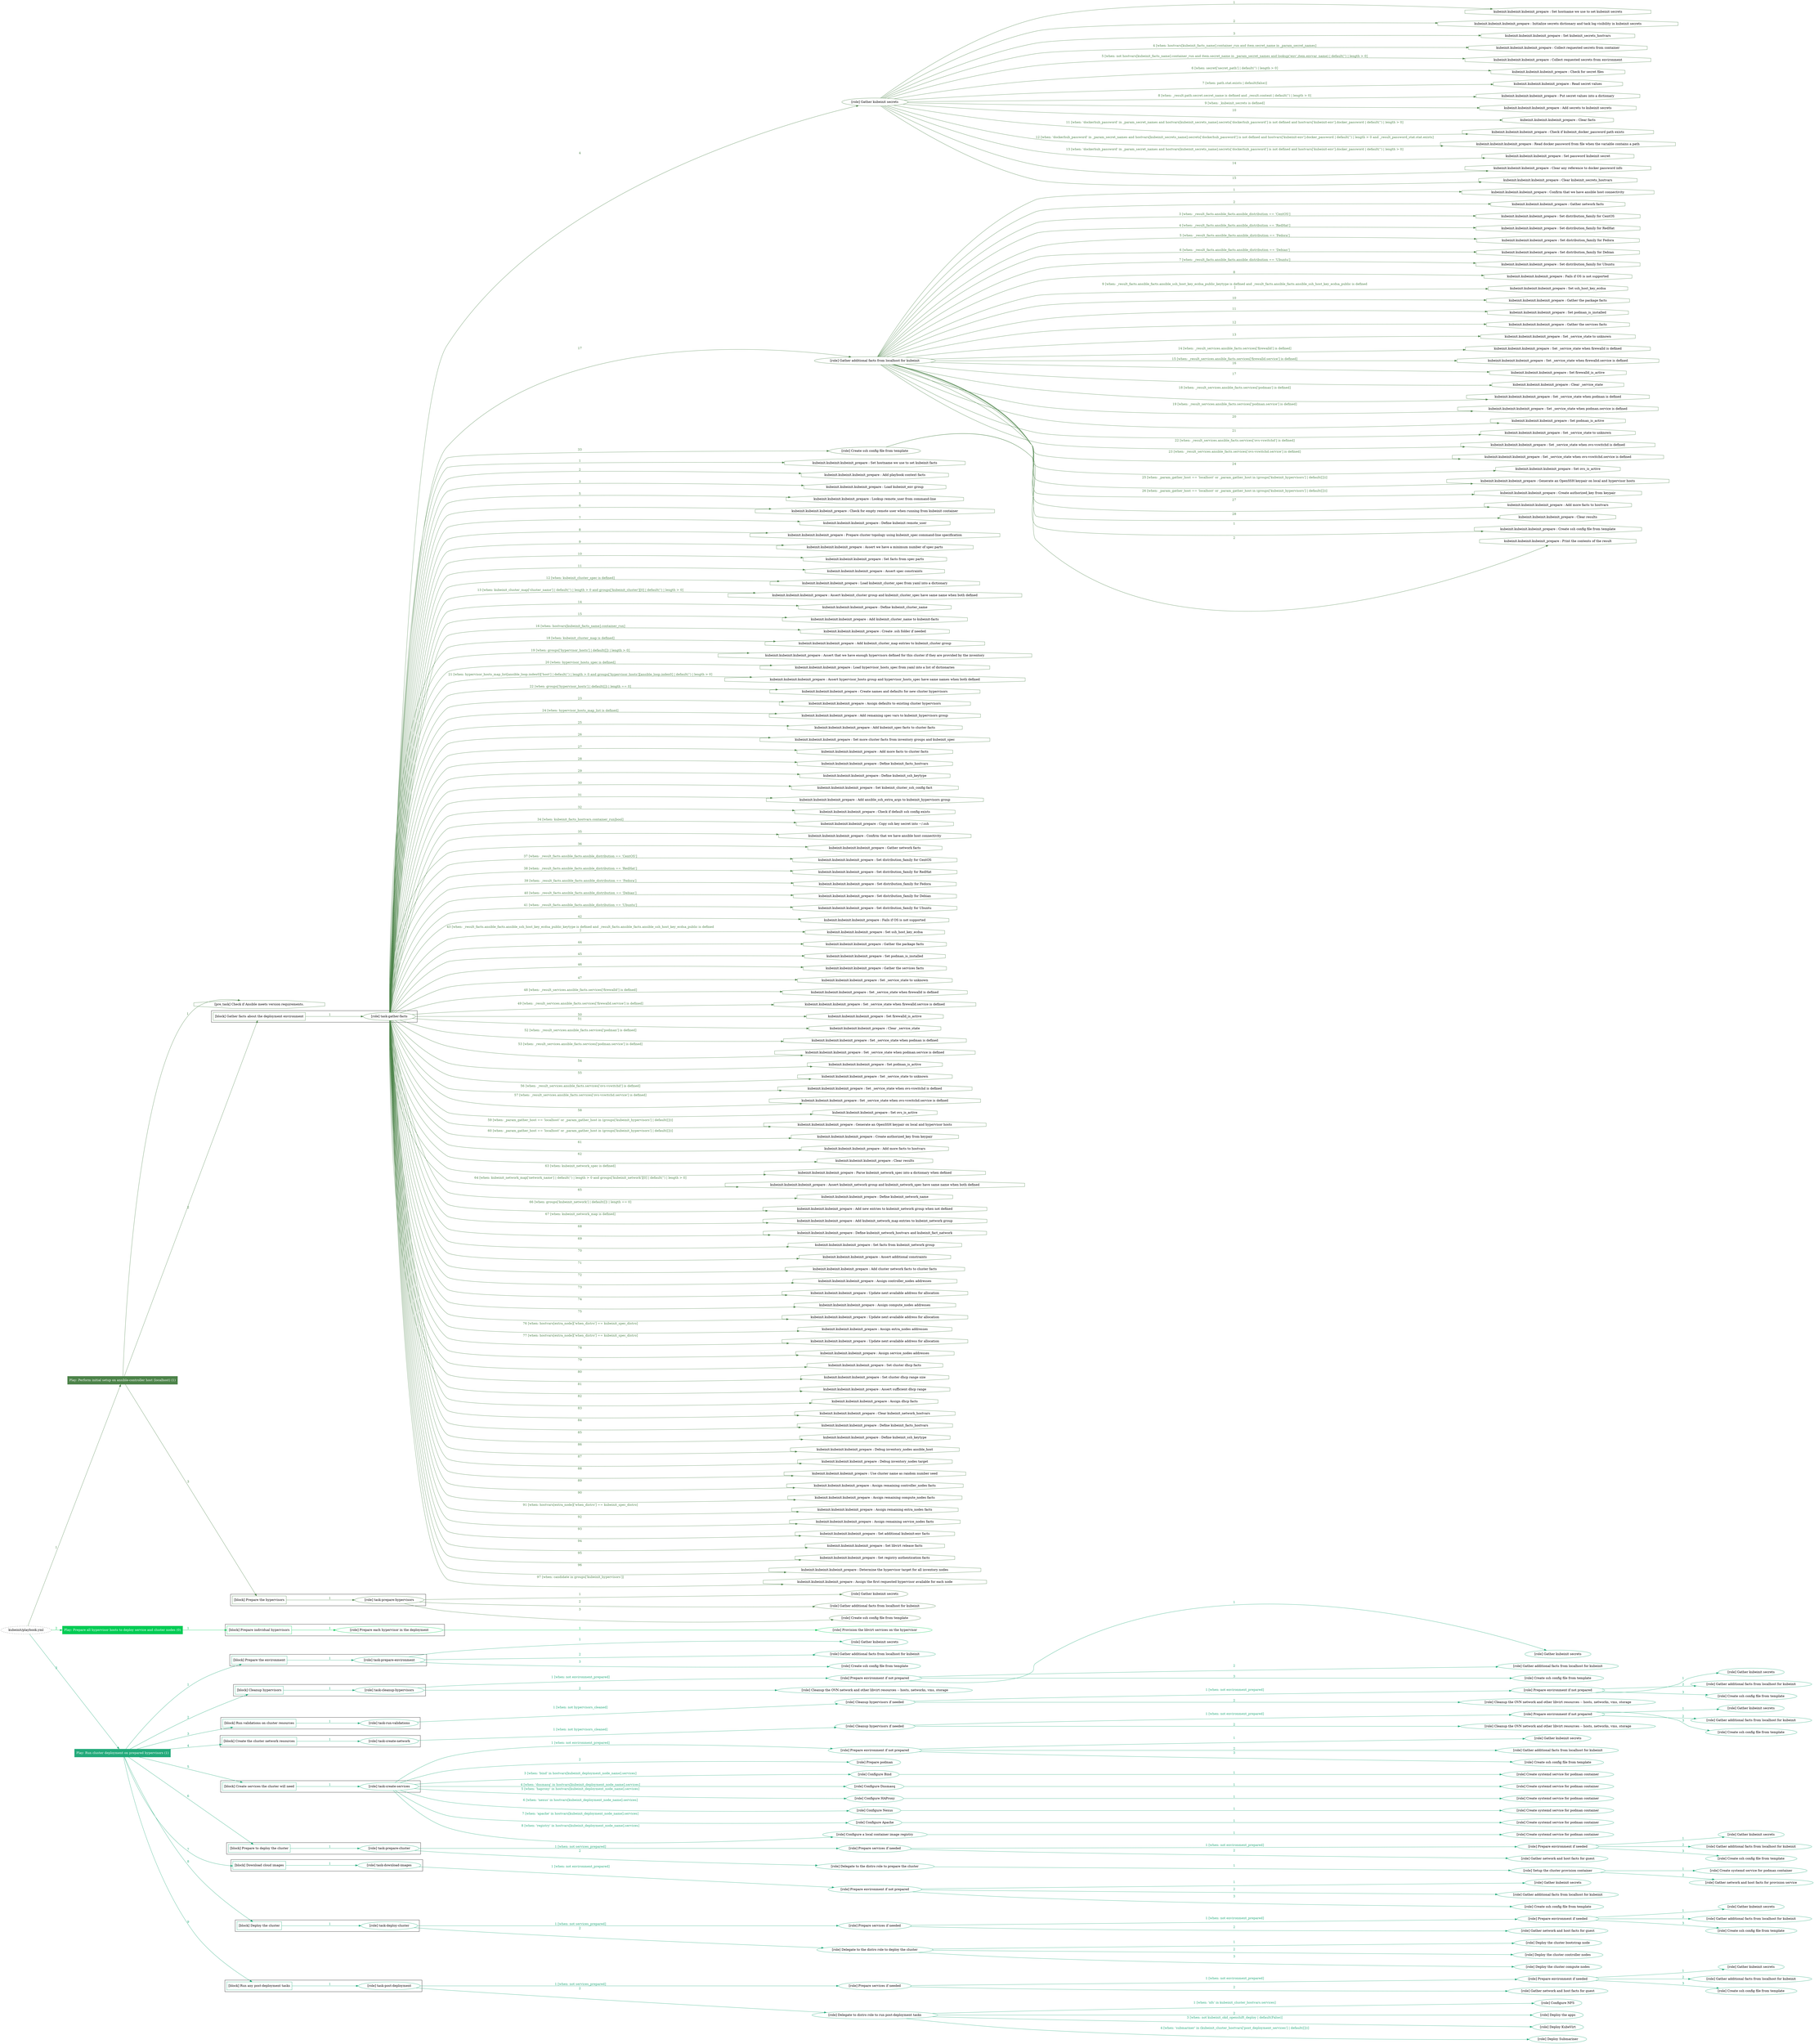 digraph {
	graph [concentrate=true ordering=in rankdir=LR ratio=fill]
	edge [esep=5 sep=10]
	"kubeinit/playbook.yml" [URL="/home/runner/work/kubeinit/kubeinit/kubeinit/playbook.yml" id=playbook_e2b2cc2d style=dotted]
	play_4e88ee83 [label="Play: Perform initial setup on ansible-controller host (localhost) (1)" URL="/home/runner/work/kubeinit/kubeinit/kubeinit/playbook.yml" color="#4c8349" fontcolor="#ffffff" id=play_4e88ee83 shape=box style=filled tooltip=localhost]
	"kubeinit/playbook.yml" -> play_4e88ee83 [label="1 " color="#4c8349" fontcolor="#4c8349" id=edge_f7404a83 labeltooltip="1 " tooltip="1 "]
	subgraph "Gather kubeinit secrets" {
		role_c830b679 [label="[role] Gather kubeinit secrets" URL="/home/runner/.ansible/collections/ansible_collections/kubeinit/kubeinit/roles/kubeinit_prepare/tasks/gather_kubeinit_facts.yml" color="#4c8349" id=role_c830b679 tooltip="Gather kubeinit secrets"]
		task_0bd0f1d1 [label="kubeinit.kubeinit.kubeinit_prepare : Set hostname we use to set kubeinit secrets" URL="/home/runner/.ansible/collections/ansible_collections/kubeinit/kubeinit/roles/kubeinit_prepare/tasks/gather_kubeinit_secrets.yml" color="#4c8349" id=task_0bd0f1d1 shape=octagon tooltip="kubeinit.kubeinit.kubeinit_prepare : Set hostname we use to set kubeinit secrets"]
		role_c830b679 -> task_0bd0f1d1 [label="1 " color="#4c8349" fontcolor="#4c8349" id=edge_38d27110 labeltooltip="1 " tooltip="1 "]
		task_464bd499 [label="kubeinit.kubeinit.kubeinit_prepare : Initialize secrets dictionary and task log visibility in kubeinit secrets" URL="/home/runner/.ansible/collections/ansible_collections/kubeinit/kubeinit/roles/kubeinit_prepare/tasks/gather_kubeinit_secrets.yml" color="#4c8349" id=task_464bd499 shape=octagon tooltip="kubeinit.kubeinit.kubeinit_prepare : Initialize secrets dictionary and task log visibility in kubeinit secrets"]
		role_c830b679 -> task_464bd499 [label="2 " color="#4c8349" fontcolor="#4c8349" id=edge_c4b09aad labeltooltip="2 " tooltip="2 "]
		task_d00f1421 [label="kubeinit.kubeinit.kubeinit_prepare : Set kubeinit_secrets_hostvars" URL="/home/runner/.ansible/collections/ansible_collections/kubeinit/kubeinit/roles/kubeinit_prepare/tasks/gather_kubeinit_secrets.yml" color="#4c8349" id=task_d00f1421 shape=octagon tooltip="kubeinit.kubeinit.kubeinit_prepare : Set kubeinit_secrets_hostvars"]
		role_c830b679 -> task_d00f1421 [label="3 " color="#4c8349" fontcolor="#4c8349" id=edge_88f57c85 labeltooltip="3 " tooltip="3 "]
		task_6accbd38 [label="kubeinit.kubeinit.kubeinit_prepare : Collect requested secrets from container" URL="/home/runner/.ansible/collections/ansible_collections/kubeinit/kubeinit/roles/kubeinit_prepare/tasks/gather_kubeinit_secrets.yml" color="#4c8349" id=task_6accbd38 shape=octagon tooltip="kubeinit.kubeinit.kubeinit_prepare : Collect requested secrets from container"]
		role_c830b679 -> task_6accbd38 [label="4 [when: hostvars[kubeinit_facts_name].container_run and item.secret_name in _param_secret_names]" color="#4c8349" fontcolor="#4c8349" id=edge_6f19a0b1 labeltooltip="4 [when: hostvars[kubeinit_facts_name].container_run and item.secret_name in _param_secret_names]" tooltip="4 [when: hostvars[kubeinit_facts_name].container_run and item.secret_name in _param_secret_names]"]
		task_fee4b041 [label="kubeinit.kubeinit.kubeinit_prepare : Collect requested secrets from environment" URL="/home/runner/.ansible/collections/ansible_collections/kubeinit/kubeinit/roles/kubeinit_prepare/tasks/gather_kubeinit_secrets.yml" color="#4c8349" id=task_fee4b041 shape=octagon tooltip="kubeinit.kubeinit.kubeinit_prepare : Collect requested secrets from environment"]
		role_c830b679 -> task_fee4b041 [label="5 [when: not hostvars[kubeinit_facts_name].container_run and item.secret_name in _param_secret_names and lookup('env',item.envvar_name) | default('') | length > 0]" color="#4c8349" fontcolor="#4c8349" id=edge_defbe44d labeltooltip="5 [when: not hostvars[kubeinit_facts_name].container_run and item.secret_name in _param_secret_names and lookup('env',item.envvar_name) | default('') | length > 0]" tooltip="5 [when: not hostvars[kubeinit_facts_name].container_run and item.secret_name in _param_secret_names and lookup('env',item.envvar_name) | default('') | length > 0]"]
		task_2c8a9e27 [label="kubeinit.kubeinit.kubeinit_prepare : Check for secret files" URL="/home/runner/.ansible/collections/ansible_collections/kubeinit/kubeinit/roles/kubeinit_prepare/tasks/gather_kubeinit_secrets.yml" color="#4c8349" id=task_2c8a9e27 shape=octagon tooltip="kubeinit.kubeinit.kubeinit_prepare : Check for secret files"]
		role_c830b679 -> task_2c8a9e27 [label="6 [when: secret['secret_path'] | default('') | length > 0]" color="#4c8349" fontcolor="#4c8349" id=edge_581faead labeltooltip="6 [when: secret['secret_path'] | default('') | length > 0]" tooltip="6 [when: secret['secret_path'] | default('') | length > 0]"]
		task_cc354d2c [label="kubeinit.kubeinit.kubeinit_prepare : Read secret values" URL="/home/runner/.ansible/collections/ansible_collections/kubeinit/kubeinit/roles/kubeinit_prepare/tasks/gather_kubeinit_secrets.yml" color="#4c8349" id=task_cc354d2c shape=octagon tooltip="kubeinit.kubeinit.kubeinit_prepare : Read secret values"]
		role_c830b679 -> task_cc354d2c [label="7 [when: path.stat.exists | default(false)]" color="#4c8349" fontcolor="#4c8349" id=edge_79bc896c labeltooltip="7 [when: path.stat.exists | default(false)]" tooltip="7 [when: path.stat.exists | default(false)]"]
		task_c68483a1 [label="kubeinit.kubeinit.kubeinit_prepare : Put secret values into a dictionary" URL="/home/runner/.ansible/collections/ansible_collections/kubeinit/kubeinit/roles/kubeinit_prepare/tasks/gather_kubeinit_secrets.yml" color="#4c8349" id=task_c68483a1 shape=octagon tooltip="kubeinit.kubeinit.kubeinit_prepare : Put secret values into a dictionary"]
		role_c830b679 -> task_c68483a1 [label="8 [when: _result.path.secret.secret_name is defined and _result.content | default('') | length > 0]" color="#4c8349" fontcolor="#4c8349" id=edge_532e46da labeltooltip="8 [when: _result.path.secret.secret_name is defined and _result.content | default('') | length > 0]" tooltip="8 [when: _result.path.secret.secret_name is defined and _result.content | default('') | length > 0]"]
		task_399cf0be [label="kubeinit.kubeinit.kubeinit_prepare : Add secrets to kubeinit secrets" URL="/home/runner/.ansible/collections/ansible_collections/kubeinit/kubeinit/roles/kubeinit_prepare/tasks/gather_kubeinit_secrets.yml" color="#4c8349" id=task_399cf0be shape=octagon tooltip="kubeinit.kubeinit.kubeinit_prepare : Add secrets to kubeinit secrets"]
		role_c830b679 -> task_399cf0be [label="9 [when: _kubeinit_secrets is defined]" color="#4c8349" fontcolor="#4c8349" id=edge_de055a66 labeltooltip="9 [when: _kubeinit_secrets is defined]" tooltip="9 [when: _kubeinit_secrets is defined]"]
		task_d12cc43f [label="kubeinit.kubeinit.kubeinit_prepare : Clear facts" URL="/home/runner/.ansible/collections/ansible_collections/kubeinit/kubeinit/roles/kubeinit_prepare/tasks/gather_kubeinit_secrets.yml" color="#4c8349" id=task_d12cc43f shape=octagon tooltip="kubeinit.kubeinit.kubeinit_prepare : Clear facts"]
		role_c830b679 -> task_d12cc43f [label="10 " color="#4c8349" fontcolor="#4c8349" id=edge_33f282d4 labeltooltip="10 " tooltip="10 "]
		task_c8efc476 [label="kubeinit.kubeinit.kubeinit_prepare : Check if kubeinit_docker_password path exists" URL="/home/runner/.ansible/collections/ansible_collections/kubeinit/kubeinit/roles/kubeinit_prepare/tasks/gather_kubeinit_secrets.yml" color="#4c8349" id=task_c8efc476 shape=octagon tooltip="kubeinit.kubeinit.kubeinit_prepare : Check if kubeinit_docker_password path exists"]
		role_c830b679 -> task_c8efc476 [label="11 [when: 'dockerhub_password' in _param_secret_names and hostvars[kubeinit_secrets_name].secrets['dockerhub_password'] is not defined and hostvars['kubeinit-env'].docker_password | default('') | length > 0]" color="#4c8349" fontcolor="#4c8349" id=edge_718c6ee4 labeltooltip="11 [when: 'dockerhub_password' in _param_secret_names and hostvars[kubeinit_secrets_name].secrets['dockerhub_password'] is not defined and hostvars['kubeinit-env'].docker_password | default('') | length > 0]" tooltip="11 [when: 'dockerhub_password' in _param_secret_names and hostvars[kubeinit_secrets_name].secrets['dockerhub_password'] is not defined and hostvars['kubeinit-env'].docker_password | default('') | length > 0]"]
		task_5a3bf05c [label="kubeinit.kubeinit.kubeinit_prepare : Read docker password from file when the variable contains a path" URL="/home/runner/.ansible/collections/ansible_collections/kubeinit/kubeinit/roles/kubeinit_prepare/tasks/gather_kubeinit_secrets.yml" color="#4c8349" id=task_5a3bf05c shape=octagon tooltip="kubeinit.kubeinit.kubeinit_prepare : Read docker password from file when the variable contains a path"]
		role_c830b679 -> task_5a3bf05c [label="12 [when: 'dockerhub_password' in _param_secret_names and hostvars[kubeinit_secrets_name].secrets['dockerhub_password'] is not defined and hostvars['kubeinit-env'].docker_password | default('') | length > 0 and _result_password_stat.stat.exists]" color="#4c8349" fontcolor="#4c8349" id=edge_8a13f08a labeltooltip="12 [when: 'dockerhub_password' in _param_secret_names and hostvars[kubeinit_secrets_name].secrets['dockerhub_password'] is not defined and hostvars['kubeinit-env'].docker_password | default('') | length > 0 and _result_password_stat.stat.exists]" tooltip="12 [when: 'dockerhub_password' in _param_secret_names and hostvars[kubeinit_secrets_name].secrets['dockerhub_password'] is not defined and hostvars['kubeinit-env'].docker_password | default('') | length > 0 and _result_password_stat.stat.exists]"]
		task_83c63af5 [label="kubeinit.kubeinit.kubeinit_prepare : Set password kubeinit secret" URL="/home/runner/.ansible/collections/ansible_collections/kubeinit/kubeinit/roles/kubeinit_prepare/tasks/gather_kubeinit_secrets.yml" color="#4c8349" id=task_83c63af5 shape=octagon tooltip="kubeinit.kubeinit.kubeinit_prepare : Set password kubeinit secret"]
		role_c830b679 -> task_83c63af5 [label="13 [when: 'dockerhub_password' in _param_secret_names and hostvars[kubeinit_secrets_name].secrets['dockerhub_password'] is not defined and hostvars['kubeinit-env'].docker_password | default('') | length > 0]" color="#4c8349" fontcolor="#4c8349" id=edge_d4be6f08 labeltooltip="13 [when: 'dockerhub_password' in _param_secret_names and hostvars[kubeinit_secrets_name].secrets['dockerhub_password'] is not defined and hostvars['kubeinit-env'].docker_password | default('') | length > 0]" tooltip="13 [when: 'dockerhub_password' in _param_secret_names and hostvars[kubeinit_secrets_name].secrets['dockerhub_password'] is not defined and hostvars['kubeinit-env'].docker_password | default('') | length > 0]"]
		task_0ada1028 [label="kubeinit.kubeinit.kubeinit_prepare : Clear any reference to docker password info" URL="/home/runner/.ansible/collections/ansible_collections/kubeinit/kubeinit/roles/kubeinit_prepare/tasks/gather_kubeinit_secrets.yml" color="#4c8349" id=task_0ada1028 shape=octagon tooltip="kubeinit.kubeinit.kubeinit_prepare : Clear any reference to docker password info"]
		role_c830b679 -> task_0ada1028 [label="14 " color="#4c8349" fontcolor="#4c8349" id=edge_8dcde771 labeltooltip="14 " tooltip="14 "]
		task_5784edd6 [label="kubeinit.kubeinit.kubeinit_prepare : Clear kubeinit_secrets_hostvars" URL="/home/runner/.ansible/collections/ansible_collections/kubeinit/kubeinit/roles/kubeinit_prepare/tasks/gather_kubeinit_secrets.yml" color="#4c8349" id=task_5784edd6 shape=octagon tooltip="kubeinit.kubeinit.kubeinit_prepare : Clear kubeinit_secrets_hostvars"]
		role_c830b679 -> task_5784edd6 [label="15 " color="#4c8349" fontcolor="#4c8349" id=edge_af2c43d5 labeltooltip="15 " tooltip="15 "]
	}
	subgraph "Gather additional facts from localhost for kubeinit" {
		role_39d6e25a [label="[role] Gather additional facts from localhost for kubeinit" URL="/home/runner/.ansible/collections/ansible_collections/kubeinit/kubeinit/roles/kubeinit_prepare/tasks/gather_kubeinit_facts.yml" color="#4c8349" id=role_39d6e25a tooltip="Gather additional facts from localhost for kubeinit"]
		task_9e75b6e5 [label="kubeinit.kubeinit.kubeinit_prepare : Confirm that we have ansible host connectivity" URL="/home/runner/.ansible/collections/ansible_collections/kubeinit/kubeinit/roles/kubeinit_prepare/tasks/gather_host_facts.yml" color="#4c8349" id=task_9e75b6e5 shape=octagon tooltip="kubeinit.kubeinit.kubeinit_prepare : Confirm that we have ansible host connectivity"]
		role_39d6e25a -> task_9e75b6e5 [label="1 " color="#4c8349" fontcolor="#4c8349" id=edge_027b56d9 labeltooltip="1 " tooltip="1 "]
		task_759cfdc8 [label="kubeinit.kubeinit.kubeinit_prepare : Gather network facts" URL="/home/runner/.ansible/collections/ansible_collections/kubeinit/kubeinit/roles/kubeinit_prepare/tasks/gather_host_facts.yml" color="#4c8349" id=task_759cfdc8 shape=octagon tooltip="kubeinit.kubeinit.kubeinit_prepare : Gather network facts"]
		role_39d6e25a -> task_759cfdc8 [label="2 " color="#4c8349" fontcolor="#4c8349" id=edge_bb84bbca labeltooltip="2 " tooltip="2 "]
		task_e675dc21 [label="kubeinit.kubeinit.kubeinit_prepare : Set distribution_family for CentOS" URL="/home/runner/.ansible/collections/ansible_collections/kubeinit/kubeinit/roles/kubeinit_prepare/tasks/gather_host_facts.yml" color="#4c8349" id=task_e675dc21 shape=octagon tooltip="kubeinit.kubeinit.kubeinit_prepare : Set distribution_family for CentOS"]
		role_39d6e25a -> task_e675dc21 [label="3 [when: _result_facts.ansible_facts.ansible_distribution == 'CentOS']" color="#4c8349" fontcolor="#4c8349" id=edge_c4b22c0a labeltooltip="3 [when: _result_facts.ansible_facts.ansible_distribution == 'CentOS']" tooltip="3 [when: _result_facts.ansible_facts.ansible_distribution == 'CentOS']"]
		task_4a82bda6 [label="kubeinit.kubeinit.kubeinit_prepare : Set distribution_family for RedHat" URL="/home/runner/.ansible/collections/ansible_collections/kubeinit/kubeinit/roles/kubeinit_prepare/tasks/gather_host_facts.yml" color="#4c8349" id=task_4a82bda6 shape=octagon tooltip="kubeinit.kubeinit.kubeinit_prepare : Set distribution_family for RedHat"]
		role_39d6e25a -> task_4a82bda6 [label="4 [when: _result_facts.ansible_facts.ansible_distribution == 'RedHat']" color="#4c8349" fontcolor="#4c8349" id=edge_584e6dba labeltooltip="4 [when: _result_facts.ansible_facts.ansible_distribution == 'RedHat']" tooltip="4 [when: _result_facts.ansible_facts.ansible_distribution == 'RedHat']"]
		task_02b6904d [label="kubeinit.kubeinit.kubeinit_prepare : Set distribution_family for Fedora" URL="/home/runner/.ansible/collections/ansible_collections/kubeinit/kubeinit/roles/kubeinit_prepare/tasks/gather_host_facts.yml" color="#4c8349" id=task_02b6904d shape=octagon tooltip="kubeinit.kubeinit.kubeinit_prepare : Set distribution_family for Fedora"]
		role_39d6e25a -> task_02b6904d [label="5 [when: _result_facts.ansible_facts.ansible_distribution == 'Fedora']" color="#4c8349" fontcolor="#4c8349" id=edge_3e89fd86 labeltooltip="5 [when: _result_facts.ansible_facts.ansible_distribution == 'Fedora']" tooltip="5 [when: _result_facts.ansible_facts.ansible_distribution == 'Fedora']"]
		task_4f496510 [label="kubeinit.kubeinit.kubeinit_prepare : Set distribution_family for Debian" URL="/home/runner/.ansible/collections/ansible_collections/kubeinit/kubeinit/roles/kubeinit_prepare/tasks/gather_host_facts.yml" color="#4c8349" id=task_4f496510 shape=octagon tooltip="kubeinit.kubeinit.kubeinit_prepare : Set distribution_family for Debian"]
		role_39d6e25a -> task_4f496510 [label="6 [when: _result_facts.ansible_facts.ansible_distribution == 'Debian']" color="#4c8349" fontcolor="#4c8349" id=edge_c8a3ae93 labeltooltip="6 [when: _result_facts.ansible_facts.ansible_distribution == 'Debian']" tooltip="6 [when: _result_facts.ansible_facts.ansible_distribution == 'Debian']"]
		task_c88da619 [label="kubeinit.kubeinit.kubeinit_prepare : Set distribution_family for Ubuntu" URL="/home/runner/.ansible/collections/ansible_collections/kubeinit/kubeinit/roles/kubeinit_prepare/tasks/gather_host_facts.yml" color="#4c8349" id=task_c88da619 shape=octagon tooltip="kubeinit.kubeinit.kubeinit_prepare : Set distribution_family for Ubuntu"]
		role_39d6e25a -> task_c88da619 [label="7 [when: _result_facts.ansible_facts.ansible_distribution == 'Ubuntu']" color="#4c8349" fontcolor="#4c8349" id=edge_41fb2301 labeltooltip="7 [when: _result_facts.ansible_facts.ansible_distribution == 'Ubuntu']" tooltip="7 [when: _result_facts.ansible_facts.ansible_distribution == 'Ubuntu']"]
		task_33517f2d [label="kubeinit.kubeinit.kubeinit_prepare : Fails if OS is not supported" URL="/home/runner/.ansible/collections/ansible_collections/kubeinit/kubeinit/roles/kubeinit_prepare/tasks/gather_host_facts.yml" color="#4c8349" id=task_33517f2d shape=octagon tooltip="kubeinit.kubeinit.kubeinit_prepare : Fails if OS is not supported"]
		role_39d6e25a -> task_33517f2d [label="8 " color="#4c8349" fontcolor="#4c8349" id=edge_93feca42 labeltooltip="8 " tooltip="8 "]
		task_32bcbdf2 [label="kubeinit.kubeinit.kubeinit_prepare : Set ssh_host_key_ecdsa" URL="/home/runner/.ansible/collections/ansible_collections/kubeinit/kubeinit/roles/kubeinit_prepare/tasks/gather_host_facts.yml" color="#4c8349" id=task_32bcbdf2 shape=octagon tooltip="kubeinit.kubeinit.kubeinit_prepare : Set ssh_host_key_ecdsa"]
		role_39d6e25a -> task_32bcbdf2 [label="9 [when: _result_facts.ansible_facts.ansible_ssh_host_key_ecdsa_public_keytype is defined and _result_facts.ansible_facts.ansible_ssh_host_key_ecdsa_public is defined
]" color="#4c8349" fontcolor="#4c8349" id=edge_355a4245 labeltooltip="9 [when: _result_facts.ansible_facts.ansible_ssh_host_key_ecdsa_public_keytype is defined and _result_facts.ansible_facts.ansible_ssh_host_key_ecdsa_public is defined
]" tooltip="9 [when: _result_facts.ansible_facts.ansible_ssh_host_key_ecdsa_public_keytype is defined and _result_facts.ansible_facts.ansible_ssh_host_key_ecdsa_public is defined
]"]
		task_8cacafe5 [label="kubeinit.kubeinit.kubeinit_prepare : Gather the package facts" URL="/home/runner/.ansible/collections/ansible_collections/kubeinit/kubeinit/roles/kubeinit_prepare/tasks/gather_host_facts.yml" color="#4c8349" id=task_8cacafe5 shape=octagon tooltip="kubeinit.kubeinit.kubeinit_prepare : Gather the package facts"]
		role_39d6e25a -> task_8cacafe5 [label="10 " color="#4c8349" fontcolor="#4c8349" id=edge_f5ddeb3a labeltooltip="10 " tooltip="10 "]
		task_a471cc2e [label="kubeinit.kubeinit.kubeinit_prepare : Set podman_is_installed" URL="/home/runner/.ansible/collections/ansible_collections/kubeinit/kubeinit/roles/kubeinit_prepare/tasks/gather_host_facts.yml" color="#4c8349" id=task_a471cc2e shape=octagon tooltip="kubeinit.kubeinit.kubeinit_prepare : Set podman_is_installed"]
		role_39d6e25a -> task_a471cc2e [label="11 " color="#4c8349" fontcolor="#4c8349" id=edge_edd09bb9 labeltooltip="11 " tooltip="11 "]
		task_130157ce [label="kubeinit.kubeinit.kubeinit_prepare : Gather the services facts" URL="/home/runner/.ansible/collections/ansible_collections/kubeinit/kubeinit/roles/kubeinit_prepare/tasks/gather_host_facts.yml" color="#4c8349" id=task_130157ce shape=octagon tooltip="kubeinit.kubeinit.kubeinit_prepare : Gather the services facts"]
		role_39d6e25a -> task_130157ce [label="12 " color="#4c8349" fontcolor="#4c8349" id=edge_b32399c4 labeltooltip="12 " tooltip="12 "]
		task_4cf415f2 [label="kubeinit.kubeinit.kubeinit_prepare : Set _service_state to unknown" URL="/home/runner/.ansible/collections/ansible_collections/kubeinit/kubeinit/roles/kubeinit_prepare/tasks/gather_host_facts.yml" color="#4c8349" id=task_4cf415f2 shape=octagon tooltip="kubeinit.kubeinit.kubeinit_prepare : Set _service_state to unknown"]
		role_39d6e25a -> task_4cf415f2 [label="13 " color="#4c8349" fontcolor="#4c8349" id=edge_ae1611ae labeltooltip="13 " tooltip="13 "]
		task_1a757be1 [label="kubeinit.kubeinit.kubeinit_prepare : Set _service_state when firewalld is defined" URL="/home/runner/.ansible/collections/ansible_collections/kubeinit/kubeinit/roles/kubeinit_prepare/tasks/gather_host_facts.yml" color="#4c8349" id=task_1a757be1 shape=octagon tooltip="kubeinit.kubeinit.kubeinit_prepare : Set _service_state when firewalld is defined"]
		role_39d6e25a -> task_1a757be1 [label="14 [when: _result_services.ansible_facts.services['firewalld'] is defined]" color="#4c8349" fontcolor="#4c8349" id=edge_46827d09 labeltooltip="14 [when: _result_services.ansible_facts.services['firewalld'] is defined]" tooltip="14 [when: _result_services.ansible_facts.services['firewalld'] is defined]"]
		task_18232f15 [label="kubeinit.kubeinit.kubeinit_prepare : Set _service_state when firewalld.service is defined" URL="/home/runner/.ansible/collections/ansible_collections/kubeinit/kubeinit/roles/kubeinit_prepare/tasks/gather_host_facts.yml" color="#4c8349" id=task_18232f15 shape=octagon tooltip="kubeinit.kubeinit.kubeinit_prepare : Set _service_state when firewalld.service is defined"]
		role_39d6e25a -> task_18232f15 [label="15 [when: _result_services.ansible_facts.services['firewalld.service'] is defined]" color="#4c8349" fontcolor="#4c8349" id=edge_570092a7 labeltooltip="15 [when: _result_services.ansible_facts.services['firewalld.service'] is defined]" tooltip="15 [when: _result_services.ansible_facts.services['firewalld.service'] is defined]"]
		task_47461542 [label="kubeinit.kubeinit.kubeinit_prepare : Set firewalld_is_active" URL="/home/runner/.ansible/collections/ansible_collections/kubeinit/kubeinit/roles/kubeinit_prepare/tasks/gather_host_facts.yml" color="#4c8349" id=task_47461542 shape=octagon tooltip="kubeinit.kubeinit.kubeinit_prepare : Set firewalld_is_active"]
		role_39d6e25a -> task_47461542 [label="16 " color="#4c8349" fontcolor="#4c8349" id=edge_a05678a9 labeltooltip="16 " tooltip="16 "]
		task_e22242d6 [label="kubeinit.kubeinit.kubeinit_prepare : Clear _service_state" URL="/home/runner/.ansible/collections/ansible_collections/kubeinit/kubeinit/roles/kubeinit_prepare/tasks/gather_host_facts.yml" color="#4c8349" id=task_e22242d6 shape=octagon tooltip="kubeinit.kubeinit.kubeinit_prepare : Clear _service_state"]
		role_39d6e25a -> task_e22242d6 [label="17 " color="#4c8349" fontcolor="#4c8349" id=edge_ba852221 labeltooltip="17 " tooltip="17 "]
		task_0e3eb532 [label="kubeinit.kubeinit.kubeinit_prepare : Set _service_state when podman is defined" URL="/home/runner/.ansible/collections/ansible_collections/kubeinit/kubeinit/roles/kubeinit_prepare/tasks/gather_host_facts.yml" color="#4c8349" id=task_0e3eb532 shape=octagon tooltip="kubeinit.kubeinit.kubeinit_prepare : Set _service_state when podman is defined"]
		role_39d6e25a -> task_0e3eb532 [label="18 [when: _result_services.ansible_facts.services['podman'] is defined]" color="#4c8349" fontcolor="#4c8349" id=edge_cf84c7f1 labeltooltip="18 [when: _result_services.ansible_facts.services['podman'] is defined]" tooltip="18 [when: _result_services.ansible_facts.services['podman'] is defined]"]
		task_8d02abf8 [label="kubeinit.kubeinit.kubeinit_prepare : Set _service_state when podman.service is defined" URL="/home/runner/.ansible/collections/ansible_collections/kubeinit/kubeinit/roles/kubeinit_prepare/tasks/gather_host_facts.yml" color="#4c8349" id=task_8d02abf8 shape=octagon tooltip="kubeinit.kubeinit.kubeinit_prepare : Set _service_state when podman.service is defined"]
		role_39d6e25a -> task_8d02abf8 [label="19 [when: _result_services.ansible_facts.services['podman.service'] is defined]" color="#4c8349" fontcolor="#4c8349" id=edge_8ee6fa2a labeltooltip="19 [when: _result_services.ansible_facts.services['podman.service'] is defined]" tooltip="19 [when: _result_services.ansible_facts.services['podman.service'] is defined]"]
		task_2637937d [label="kubeinit.kubeinit.kubeinit_prepare : Set podman_is_active" URL="/home/runner/.ansible/collections/ansible_collections/kubeinit/kubeinit/roles/kubeinit_prepare/tasks/gather_host_facts.yml" color="#4c8349" id=task_2637937d shape=octagon tooltip="kubeinit.kubeinit.kubeinit_prepare : Set podman_is_active"]
		role_39d6e25a -> task_2637937d [label="20 " color="#4c8349" fontcolor="#4c8349" id=edge_d2c999dc labeltooltip="20 " tooltip="20 "]
		task_ce2f963d [label="kubeinit.kubeinit.kubeinit_prepare : Set _service_state to unknown" URL="/home/runner/.ansible/collections/ansible_collections/kubeinit/kubeinit/roles/kubeinit_prepare/tasks/gather_host_facts.yml" color="#4c8349" id=task_ce2f963d shape=octagon tooltip="kubeinit.kubeinit.kubeinit_prepare : Set _service_state to unknown"]
		role_39d6e25a -> task_ce2f963d [label="21 " color="#4c8349" fontcolor="#4c8349" id=edge_cdd5a654 labeltooltip="21 " tooltip="21 "]
		task_6b6d8be9 [label="kubeinit.kubeinit.kubeinit_prepare : Set _service_state when ovs-vswitchd is defined" URL="/home/runner/.ansible/collections/ansible_collections/kubeinit/kubeinit/roles/kubeinit_prepare/tasks/gather_host_facts.yml" color="#4c8349" id=task_6b6d8be9 shape=octagon tooltip="kubeinit.kubeinit.kubeinit_prepare : Set _service_state when ovs-vswitchd is defined"]
		role_39d6e25a -> task_6b6d8be9 [label="22 [when: _result_services.ansible_facts.services['ovs-vswitchd'] is defined]" color="#4c8349" fontcolor="#4c8349" id=edge_d98c45b3 labeltooltip="22 [when: _result_services.ansible_facts.services['ovs-vswitchd'] is defined]" tooltip="22 [when: _result_services.ansible_facts.services['ovs-vswitchd'] is defined]"]
		task_d9477417 [label="kubeinit.kubeinit.kubeinit_prepare : Set _service_state when ovs-vswitchd.service is defined" URL="/home/runner/.ansible/collections/ansible_collections/kubeinit/kubeinit/roles/kubeinit_prepare/tasks/gather_host_facts.yml" color="#4c8349" id=task_d9477417 shape=octagon tooltip="kubeinit.kubeinit.kubeinit_prepare : Set _service_state when ovs-vswitchd.service is defined"]
		role_39d6e25a -> task_d9477417 [label="23 [when: _result_services.ansible_facts.services['ovs-vswitchd.service'] is defined]" color="#4c8349" fontcolor="#4c8349" id=edge_24e06056 labeltooltip="23 [when: _result_services.ansible_facts.services['ovs-vswitchd.service'] is defined]" tooltip="23 [when: _result_services.ansible_facts.services['ovs-vswitchd.service'] is defined]"]
		task_f5bf0b66 [label="kubeinit.kubeinit.kubeinit_prepare : Set ovs_is_active" URL="/home/runner/.ansible/collections/ansible_collections/kubeinit/kubeinit/roles/kubeinit_prepare/tasks/gather_host_facts.yml" color="#4c8349" id=task_f5bf0b66 shape=octagon tooltip="kubeinit.kubeinit.kubeinit_prepare : Set ovs_is_active"]
		role_39d6e25a -> task_f5bf0b66 [label="24 " color="#4c8349" fontcolor="#4c8349" id=edge_1bcbd49f labeltooltip="24 " tooltip="24 "]
		task_7d321859 [label="kubeinit.kubeinit.kubeinit_prepare : Generate an OpenSSH keypair on local and hypervisor hosts" URL="/home/runner/.ansible/collections/ansible_collections/kubeinit/kubeinit/roles/kubeinit_prepare/tasks/gather_host_facts.yml" color="#4c8349" id=task_7d321859 shape=octagon tooltip="kubeinit.kubeinit.kubeinit_prepare : Generate an OpenSSH keypair on local and hypervisor hosts"]
		role_39d6e25a -> task_7d321859 [label="25 [when: _param_gather_host == 'localhost' or _param_gather_host in (groups['kubeinit_hypervisors'] | default([]))]" color="#4c8349" fontcolor="#4c8349" id=edge_24dddb3a labeltooltip="25 [when: _param_gather_host == 'localhost' or _param_gather_host in (groups['kubeinit_hypervisors'] | default([]))]" tooltip="25 [when: _param_gather_host == 'localhost' or _param_gather_host in (groups['kubeinit_hypervisors'] | default([]))]"]
		task_de1a26f1 [label="kubeinit.kubeinit.kubeinit_prepare : Create authorized_key from keypair" URL="/home/runner/.ansible/collections/ansible_collections/kubeinit/kubeinit/roles/kubeinit_prepare/tasks/gather_host_facts.yml" color="#4c8349" id=task_de1a26f1 shape=octagon tooltip="kubeinit.kubeinit.kubeinit_prepare : Create authorized_key from keypair"]
		role_39d6e25a -> task_de1a26f1 [label="26 [when: _param_gather_host == 'localhost' or _param_gather_host in (groups['kubeinit_hypervisors'] | default([]))]" color="#4c8349" fontcolor="#4c8349" id=edge_aff6a939 labeltooltip="26 [when: _param_gather_host == 'localhost' or _param_gather_host in (groups['kubeinit_hypervisors'] | default([]))]" tooltip="26 [when: _param_gather_host == 'localhost' or _param_gather_host in (groups['kubeinit_hypervisors'] | default([]))]"]
		task_ba13d29a [label="kubeinit.kubeinit.kubeinit_prepare : Add more facts to hostvars" URL="/home/runner/.ansible/collections/ansible_collections/kubeinit/kubeinit/roles/kubeinit_prepare/tasks/gather_host_facts.yml" color="#4c8349" id=task_ba13d29a shape=octagon tooltip="kubeinit.kubeinit.kubeinit_prepare : Add more facts to hostvars"]
		role_39d6e25a -> task_ba13d29a [label="27 " color="#4c8349" fontcolor="#4c8349" id=edge_2343789d labeltooltip="27 " tooltip="27 "]
		task_8c877dcc [label="kubeinit.kubeinit.kubeinit_prepare : Clear results" URL="/home/runner/.ansible/collections/ansible_collections/kubeinit/kubeinit/roles/kubeinit_prepare/tasks/gather_host_facts.yml" color="#4c8349" id=task_8c877dcc shape=octagon tooltip="kubeinit.kubeinit.kubeinit_prepare : Clear results"]
		role_39d6e25a -> task_8c877dcc [label="28 " color="#4c8349" fontcolor="#4c8349" id=edge_d8f0da4b labeltooltip="28 " tooltip="28 "]
	}
	subgraph "Create ssh config file from template" {
		role_2d9943a9 [label="[role] Create ssh config file from template" URL="/home/runner/.ansible/collections/ansible_collections/kubeinit/kubeinit/roles/kubeinit_prepare/tasks/gather_kubeinit_facts.yml" color="#4c8349" id=role_2d9943a9 tooltip="Create ssh config file from template"]
		task_f443d99c [label="kubeinit.kubeinit.kubeinit_prepare : Create ssh config file from template" URL="/home/runner/.ansible/collections/ansible_collections/kubeinit/kubeinit/roles/kubeinit_prepare/tasks/create_host_ssh_config.yml" color="#4c8349" id=task_f443d99c shape=octagon tooltip="kubeinit.kubeinit.kubeinit_prepare : Create ssh config file from template"]
		role_2d9943a9 -> task_f443d99c [label="1 " color="#4c8349" fontcolor="#4c8349" id=edge_5e4176d9 labeltooltip="1 " tooltip="1 "]
		task_f3670e3d [label="kubeinit.kubeinit.kubeinit_prepare : Print the contents of the result" URL="/home/runner/.ansible/collections/ansible_collections/kubeinit/kubeinit/roles/kubeinit_prepare/tasks/create_host_ssh_config.yml" color="#4c8349" id=task_f3670e3d shape=octagon tooltip="kubeinit.kubeinit.kubeinit_prepare : Print the contents of the result"]
		role_2d9943a9 -> task_f3670e3d [label="2 " color="#4c8349" fontcolor="#4c8349" id=edge_c5c0306c labeltooltip="2 " tooltip="2 "]
	}
	subgraph "task-gather-facts" {
		role_6b066710 [label="[role] task-gather-facts" URL="/home/runner/work/kubeinit/kubeinit/kubeinit/playbook.yml" color="#4c8349" id=role_6b066710 tooltip="task-gather-facts"]
		task_b9d35dd2 [label="kubeinit.kubeinit.kubeinit_prepare : Set hostname we use to set kubeinit facts" URL="/home/runner/.ansible/collections/ansible_collections/kubeinit/kubeinit/roles/kubeinit_prepare/tasks/gather_kubeinit_facts.yml" color="#4c8349" id=task_b9d35dd2 shape=octagon tooltip="kubeinit.kubeinit.kubeinit_prepare : Set hostname we use to set kubeinit facts"]
		role_6b066710 -> task_b9d35dd2 [label="1 " color="#4c8349" fontcolor="#4c8349" id=edge_bb4568d2 labeltooltip="1 " tooltip="1 "]
		task_5b835c66 [label="kubeinit.kubeinit.kubeinit_prepare : Add playbook context facts" URL="/home/runner/.ansible/collections/ansible_collections/kubeinit/kubeinit/roles/kubeinit_prepare/tasks/gather_kubeinit_facts.yml" color="#4c8349" id=task_5b835c66 shape=octagon tooltip="kubeinit.kubeinit.kubeinit_prepare : Add playbook context facts"]
		role_6b066710 -> task_5b835c66 [label="2 " color="#4c8349" fontcolor="#4c8349" id=edge_700144a2 labeltooltip="2 " tooltip="2 "]
		task_6ee993a4 [label="kubeinit.kubeinit.kubeinit_prepare : Load kubeinit_env group" URL="/home/runner/.ansible/collections/ansible_collections/kubeinit/kubeinit/roles/kubeinit_prepare/tasks/gather_kubeinit_facts.yml" color="#4c8349" id=task_6ee993a4 shape=octagon tooltip="kubeinit.kubeinit.kubeinit_prepare : Load kubeinit_env group"]
		role_6b066710 -> task_6ee993a4 [label="3 " color="#4c8349" fontcolor="#4c8349" id=edge_e74ec16a labeltooltip="3 " tooltip="3 "]
		role_6b066710 -> role_c830b679 [label="4 " color="#4c8349" fontcolor="#4c8349" id=edge_5bef5876 labeltooltip="4 " tooltip="4 "]
		task_cc9ae747 [label="kubeinit.kubeinit.kubeinit_prepare : Lookup remote_user from command-line" URL="/home/runner/.ansible/collections/ansible_collections/kubeinit/kubeinit/roles/kubeinit_prepare/tasks/gather_kubeinit_facts.yml" color="#4c8349" id=task_cc9ae747 shape=octagon tooltip="kubeinit.kubeinit.kubeinit_prepare : Lookup remote_user from command-line"]
		role_6b066710 -> task_cc9ae747 [label="5 " color="#4c8349" fontcolor="#4c8349" id=edge_260d5e70 labeltooltip="5 " tooltip="5 "]
		task_e3efec37 [label="kubeinit.kubeinit.kubeinit_prepare : Check for empty remote user when running from kubeinit container" URL="/home/runner/.ansible/collections/ansible_collections/kubeinit/kubeinit/roles/kubeinit_prepare/tasks/gather_kubeinit_facts.yml" color="#4c8349" id=task_e3efec37 shape=octagon tooltip="kubeinit.kubeinit.kubeinit_prepare : Check for empty remote user when running from kubeinit container"]
		role_6b066710 -> task_e3efec37 [label="6 " color="#4c8349" fontcolor="#4c8349" id=edge_4b851a5d labeltooltip="6 " tooltip="6 "]
		task_b0a6cb40 [label="kubeinit.kubeinit.kubeinit_prepare : Define kubeinit remote_user" URL="/home/runner/.ansible/collections/ansible_collections/kubeinit/kubeinit/roles/kubeinit_prepare/tasks/gather_kubeinit_facts.yml" color="#4c8349" id=task_b0a6cb40 shape=octagon tooltip="kubeinit.kubeinit.kubeinit_prepare : Define kubeinit remote_user"]
		role_6b066710 -> task_b0a6cb40 [label="7 " color="#4c8349" fontcolor="#4c8349" id=edge_7678f869 labeltooltip="7 " tooltip="7 "]
		task_fc774d1f [label="kubeinit.kubeinit.kubeinit_prepare : Prepare cluster topology using kubeinit_spec command-line specification" URL="/home/runner/.ansible/collections/ansible_collections/kubeinit/kubeinit/roles/kubeinit_prepare/tasks/gather_kubeinit_facts.yml" color="#4c8349" id=task_fc774d1f shape=octagon tooltip="kubeinit.kubeinit.kubeinit_prepare : Prepare cluster topology using kubeinit_spec command-line specification"]
		role_6b066710 -> task_fc774d1f [label="8 " color="#4c8349" fontcolor="#4c8349" id=edge_ee73de6c labeltooltip="8 " tooltip="8 "]
		task_bb71ba1f [label="kubeinit.kubeinit.kubeinit_prepare : Assert we have a minimum number of spec parts" URL="/home/runner/.ansible/collections/ansible_collections/kubeinit/kubeinit/roles/kubeinit_prepare/tasks/gather_kubeinit_facts.yml" color="#4c8349" id=task_bb71ba1f shape=octagon tooltip="kubeinit.kubeinit.kubeinit_prepare : Assert we have a minimum number of spec parts"]
		role_6b066710 -> task_bb71ba1f [label="9 " color="#4c8349" fontcolor="#4c8349" id=edge_7e9d6a1d labeltooltip="9 " tooltip="9 "]
		task_338e1721 [label="kubeinit.kubeinit.kubeinit_prepare : Set facts from spec parts" URL="/home/runner/.ansible/collections/ansible_collections/kubeinit/kubeinit/roles/kubeinit_prepare/tasks/gather_kubeinit_facts.yml" color="#4c8349" id=task_338e1721 shape=octagon tooltip="kubeinit.kubeinit.kubeinit_prepare : Set facts from spec parts"]
		role_6b066710 -> task_338e1721 [label="10 " color="#4c8349" fontcolor="#4c8349" id=edge_f798d148 labeltooltip="10 " tooltip="10 "]
		task_8020c80d [label="kubeinit.kubeinit.kubeinit_prepare : Assert spec constraints" URL="/home/runner/.ansible/collections/ansible_collections/kubeinit/kubeinit/roles/kubeinit_prepare/tasks/gather_kubeinit_facts.yml" color="#4c8349" id=task_8020c80d shape=octagon tooltip="kubeinit.kubeinit.kubeinit_prepare : Assert spec constraints"]
		role_6b066710 -> task_8020c80d [label="11 " color="#4c8349" fontcolor="#4c8349" id=edge_ee0a5edd labeltooltip="11 " tooltip="11 "]
		task_4be77018 [label="kubeinit.kubeinit.kubeinit_prepare : Load kubeinit_cluster_spec from yaml into a dictionary" URL="/home/runner/.ansible/collections/ansible_collections/kubeinit/kubeinit/roles/kubeinit_prepare/tasks/gather_kubeinit_facts.yml" color="#4c8349" id=task_4be77018 shape=octagon tooltip="kubeinit.kubeinit.kubeinit_prepare : Load kubeinit_cluster_spec from yaml into a dictionary"]
		role_6b066710 -> task_4be77018 [label="12 [when: kubeinit_cluster_spec is defined]" color="#4c8349" fontcolor="#4c8349" id=edge_ee47b11a labeltooltip="12 [when: kubeinit_cluster_spec is defined]" tooltip="12 [when: kubeinit_cluster_spec is defined]"]
		task_4684206c [label="kubeinit.kubeinit.kubeinit_prepare : Assert kubeinit_cluster group and kubeinit_cluster_spec have same name when both defined" URL="/home/runner/.ansible/collections/ansible_collections/kubeinit/kubeinit/roles/kubeinit_prepare/tasks/gather_kubeinit_facts.yml" color="#4c8349" id=task_4684206c shape=octagon tooltip="kubeinit.kubeinit.kubeinit_prepare : Assert kubeinit_cluster group and kubeinit_cluster_spec have same name when both defined"]
		role_6b066710 -> task_4684206c [label="13 [when: kubeinit_cluster_map['cluster_name'] | default('') | length > 0 and groups['kubeinit_cluster'][0] | default('') | length > 0]" color="#4c8349" fontcolor="#4c8349" id=edge_5b055554 labeltooltip="13 [when: kubeinit_cluster_map['cluster_name'] | default('') | length > 0 and groups['kubeinit_cluster'][0] | default('') | length > 0]" tooltip="13 [when: kubeinit_cluster_map['cluster_name'] | default('') | length > 0 and groups['kubeinit_cluster'][0] | default('') | length > 0]"]
		task_27648d76 [label="kubeinit.kubeinit.kubeinit_prepare : Define kubeinit_cluster_name" URL="/home/runner/.ansible/collections/ansible_collections/kubeinit/kubeinit/roles/kubeinit_prepare/tasks/gather_kubeinit_facts.yml" color="#4c8349" id=task_27648d76 shape=octagon tooltip="kubeinit.kubeinit.kubeinit_prepare : Define kubeinit_cluster_name"]
		role_6b066710 -> task_27648d76 [label="14 " color="#4c8349" fontcolor="#4c8349" id=edge_86c78924 labeltooltip="14 " tooltip="14 "]
		task_bc1e178a [label="kubeinit.kubeinit.kubeinit_prepare : Add kubeinit_cluster_name to kubeinit-facts" URL="/home/runner/.ansible/collections/ansible_collections/kubeinit/kubeinit/roles/kubeinit_prepare/tasks/gather_kubeinit_facts.yml" color="#4c8349" id=task_bc1e178a shape=octagon tooltip="kubeinit.kubeinit.kubeinit_prepare : Add kubeinit_cluster_name to kubeinit-facts"]
		role_6b066710 -> task_bc1e178a [label="15 " color="#4c8349" fontcolor="#4c8349" id=edge_b0afaf51 labeltooltip="15 " tooltip="15 "]
		task_f85055ab [label="kubeinit.kubeinit.kubeinit_prepare : Create .ssh folder if needed" URL="/home/runner/.ansible/collections/ansible_collections/kubeinit/kubeinit/roles/kubeinit_prepare/tasks/gather_kubeinit_facts.yml" color="#4c8349" id=task_f85055ab shape=octagon tooltip="kubeinit.kubeinit.kubeinit_prepare : Create .ssh folder if needed"]
		role_6b066710 -> task_f85055ab [label="16 [when: hostvars[kubeinit_facts_name].container_run]" color="#4c8349" fontcolor="#4c8349" id=edge_e2c38071 labeltooltip="16 [when: hostvars[kubeinit_facts_name].container_run]" tooltip="16 [when: hostvars[kubeinit_facts_name].container_run]"]
		role_6b066710 -> role_39d6e25a [label="17 " color="#4c8349" fontcolor="#4c8349" id=edge_81ac42d2 labeltooltip="17 " tooltip="17 "]
		task_3e4001fb [label="kubeinit.kubeinit.kubeinit_prepare : Add kubeinit_cluster_map entries to kubeinit_cluster group" URL="/home/runner/.ansible/collections/ansible_collections/kubeinit/kubeinit/roles/kubeinit_prepare/tasks/gather_kubeinit_facts.yml" color="#4c8349" id=task_3e4001fb shape=octagon tooltip="kubeinit.kubeinit.kubeinit_prepare : Add kubeinit_cluster_map entries to kubeinit_cluster group"]
		role_6b066710 -> task_3e4001fb [label="18 [when: kubeinit_cluster_map is defined]" color="#4c8349" fontcolor="#4c8349" id=edge_cf42a271 labeltooltip="18 [when: kubeinit_cluster_map is defined]" tooltip="18 [when: kubeinit_cluster_map is defined]"]
		task_fa74dd57 [label="kubeinit.kubeinit.kubeinit_prepare : Assert that we have enough hypervisors defined for this cluster if they are provided by the inventory" URL="/home/runner/.ansible/collections/ansible_collections/kubeinit/kubeinit/roles/kubeinit_prepare/tasks/gather_kubeinit_facts.yml" color="#4c8349" id=task_fa74dd57 shape=octagon tooltip="kubeinit.kubeinit.kubeinit_prepare : Assert that we have enough hypervisors defined for this cluster if they are provided by the inventory"]
		role_6b066710 -> task_fa74dd57 [label="19 [when: groups['hypervisor_hosts'] | default([]) | length > 0]" color="#4c8349" fontcolor="#4c8349" id=edge_ef8b6c7a labeltooltip="19 [when: groups['hypervisor_hosts'] | default([]) | length > 0]" tooltip="19 [when: groups['hypervisor_hosts'] | default([]) | length > 0]"]
		task_d2db7016 [label="kubeinit.kubeinit.kubeinit_prepare : Load hypervisor_hosts_spec from yaml into a list of dictionaries" URL="/home/runner/.ansible/collections/ansible_collections/kubeinit/kubeinit/roles/kubeinit_prepare/tasks/gather_kubeinit_facts.yml" color="#4c8349" id=task_d2db7016 shape=octagon tooltip="kubeinit.kubeinit.kubeinit_prepare : Load hypervisor_hosts_spec from yaml into a list of dictionaries"]
		role_6b066710 -> task_d2db7016 [label="20 [when: hypervisor_hosts_spec is defined]" color="#4c8349" fontcolor="#4c8349" id=edge_a4536726 labeltooltip="20 [when: hypervisor_hosts_spec is defined]" tooltip="20 [when: hypervisor_hosts_spec is defined]"]
		task_078e6777 [label="kubeinit.kubeinit.kubeinit_prepare : Assert hypervisor_hosts group and hypervisor_hosts_spec have same names when both defined" URL="/home/runner/.ansible/collections/ansible_collections/kubeinit/kubeinit/roles/kubeinit_prepare/tasks/gather_kubeinit_facts.yml" color="#4c8349" id=task_078e6777 shape=octagon tooltip="kubeinit.kubeinit.kubeinit_prepare : Assert hypervisor_hosts group and hypervisor_hosts_spec have same names when both defined"]
		role_6b066710 -> task_078e6777 [label="21 [when: hypervisor_hosts_map_list[ansible_loop.index0]['host'] | default('') | length > 0 and groups['hypervisor_hosts'][ansible_loop.index0] | default('') | length > 0]" color="#4c8349" fontcolor="#4c8349" id=edge_8f66a9cb labeltooltip="21 [when: hypervisor_hosts_map_list[ansible_loop.index0]['host'] | default('') | length > 0 and groups['hypervisor_hosts'][ansible_loop.index0] | default('') | length > 0]" tooltip="21 [when: hypervisor_hosts_map_list[ansible_loop.index0]['host'] | default('') | length > 0 and groups['hypervisor_hosts'][ansible_loop.index0] | default('') | length > 0]"]
		task_f5b3e1f6 [label="kubeinit.kubeinit.kubeinit_prepare : Create names and defaults for new cluster hypervisors" URL="/home/runner/.ansible/collections/ansible_collections/kubeinit/kubeinit/roles/kubeinit_prepare/tasks/gather_kubeinit_facts.yml" color="#4c8349" id=task_f5b3e1f6 shape=octagon tooltip="kubeinit.kubeinit.kubeinit_prepare : Create names and defaults for new cluster hypervisors"]
		role_6b066710 -> task_f5b3e1f6 [label="22 [when: groups['hypervisor_hosts'] | default([]) | length == 0]" color="#4c8349" fontcolor="#4c8349" id=edge_d2e7d663 labeltooltip="22 [when: groups['hypervisor_hosts'] | default([]) | length == 0]" tooltip="22 [when: groups['hypervisor_hosts'] | default([]) | length == 0]"]
		task_a3080f05 [label="kubeinit.kubeinit.kubeinit_prepare : Assign defaults to existing cluster hypervisors" URL="/home/runner/.ansible/collections/ansible_collections/kubeinit/kubeinit/roles/kubeinit_prepare/tasks/gather_kubeinit_facts.yml" color="#4c8349" id=task_a3080f05 shape=octagon tooltip="kubeinit.kubeinit.kubeinit_prepare : Assign defaults to existing cluster hypervisors"]
		role_6b066710 -> task_a3080f05 [label="23 " color="#4c8349" fontcolor="#4c8349" id=edge_8c011d06 labeltooltip="23 " tooltip="23 "]
		task_5bb80579 [label="kubeinit.kubeinit.kubeinit_prepare : Add remaining spec vars to kubeinit_hypervisors group" URL="/home/runner/.ansible/collections/ansible_collections/kubeinit/kubeinit/roles/kubeinit_prepare/tasks/gather_kubeinit_facts.yml" color="#4c8349" id=task_5bb80579 shape=octagon tooltip="kubeinit.kubeinit.kubeinit_prepare : Add remaining spec vars to kubeinit_hypervisors group"]
		role_6b066710 -> task_5bb80579 [label="24 [when: hypervisor_hosts_map_list is defined]" color="#4c8349" fontcolor="#4c8349" id=edge_0284d98c labeltooltip="24 [when: hypervisor_hosts_map_list is defined]" tooltip="24 [when: hypervisor_hosts_map_list is defined]"]
		task_0d973e1e [label="kubeinit.kubeinit.kubeinit_prepare : Add kubeinit_spec facts to cluster facts" URL="/home/runner/.ansible/collections/ansible_collections/kubeinit/kubeinit/roles/kubeinit_prepare/tasks/gather_kubeinit_facts.yml" color="#4c8349" id=task_0d973e1e shape=octagon tooltip="kubeinit.kubeinit.kubeinit_prepare : Add kubeinit_spec facts to cluster facts"]
		role_6b066710 -> task_0d973e1e [label="25 " color="#4c8349" fontcolor="#4c8349" id=edge_12dc5f9c labeltooltip="25 " tooltip="25 "]
		task_fa126cf4 [label="kubeinit.kubeinit.kubeinit_prepare : Set more cluster facts from inventory groups and kubeinit_spec" URL="/home/runner/.ansible/collections/ansible_collections/kubeinit/kubeinit/roles/kubeinit_prepare/tasks/gather_kubeinit_facts.yml" color="#4c8349" id=task_fa126cf4 shape=octagon tooltip="kubeinit.kubeinit.kubeinit_prepare : Set more cluster facts from inventory groups and kubeinit_spec"]
		role_6b066710 -> task_fa126cf4 [label="26 " color="#4c8349" fontcolor="#4c8349" id=edge_d7c967f7 labeltooltip="26 " tooltip="26 "]
		task_4bf96d38 [label="kubeinit.kubeinit.kubeinit_prepare : Add more facts to cluster facts" URL="/home/runner/.ansible/collections/ansible_collections/kubeinit/kubeinit/roles/kubeinit_prepare/tasks/gather_kubeinit_facts.yml" color="#4c8349" id=task_4bf96d38 shape=octagon tooltip="kubeinit.kubeinit.kubeinit_prepare : Add more facts to cluster facts"]
		role_6b066710 -> task_4bf96d38 [label="27 " color="#4c8349" fontcolor="#4c8349" id=edge_7d731c41 labeltooltip="27 " tooltip="27 "]
		task_7263deae [label="kubeinit.kubeinit.kubeinit_prepare : Define kubeinit_facts_hostvars" URL="/home/runner/.ansible/collections/ansible_collections/kubeinit/kubeinit/roles/kubeinit_prepare/tasks/gather_kubeinit_facts.yml" color="#4c8349" id=task_7263deae shape=octagon tooltip="kubeinit.kubeinit.kubeinit_prepare : Define kubeinit_facts_hostvars"]
		role_6b066710 -> task_7263deae [label="28 " color="#4c8349" fontcolor="#4c8349" id=edge_6a6e3792 labeltooltip="28 " tooltip="28 "]
		task_951490d2 [label="kubeinit.kubeinit.kubeinit_prepare : Define kubeinit_ssh_keytype" URL="/home/runner/.ansible/collections/ansible_collections/kubeinit/kubeinit/roles/kubeinit_prepare/tasks/gather_kubeinit_facts.yml" color="#4c8349" id=task_951490d2 shape=octagon tooltip="kubeinit.kubeinit.kubeinit_prepare : Define kubeinit_ssh_keytype"]
		role_6b066710 -> task_951490d2 [label="29 " color="#4c8349" fontcolor="#4c8349" id=edge_d68ccb18 labeltooltip="29 " tooltip="29 "]
		task_dd9f9e08 [label="kubeinit.kubeinit.kubeinit_prepare : Set kubeinit_cluster_ssh_config fact" URL="/home/runner/.ansible/collections/ansible_collections/kubeinit/kubeinit/roles/kubeinit_prepare/tasks/gather_kubeinit_facts.yml" color="#4c8349" id=task_dd9f9e08 shape=octagon tooltip="kubeinit.kubeinit.kubeinit_prepare : Set kubeinit_cluster_ssh_config fact"]
		role_6b066710 -> task_dd9f9e08 [label="30 " color="#4c8349" fontcolor="#4c8349" id=edge_c8ee77c4 labeltooltip="30 " tooltip="30 "]
		task_26c2a3ee [label="kubeinit.kubeinit.kubeinit_prepare : Add ansible_ssh_extra_args to kubeinit_hypervisors group" URL="/home/runner/.ansible/collections/ansible_collections/kubeinit/kubeinit/roles/kubeinit_prepare/tasks/gather_kubeinit_facts.yml" color="#4c8349" id=task_26c2a3ee shape=octagon tooltip="kubeinit.kubeinit.kubeinit_prepare : Add ansible_ssh_extra_args to kubeinit_hypervisors group"]
		role_6b066710 -> task_26c2a3ee [label="31 " color="#4c8349" fontcolor="#4c8349" id=edge_86f809c5 labeltooltip="31 " tooltip="31 "]
		task_08e4f978 [label="kubeinit.kubeinit.kubeinit_prepare : Check if default ssh config exists" URL="/home/runner/.ansible/collections/ansible_collections/kubeinit/kubeinit/roles/kubeinit_prepare/tasks/gather_kubeinit_facts.yml" color="#4c8349" id=task_08e4f978 shape=octagon tooltip="kubeinit.kubeinit.kubeinit_prepare : Check if default ssh config exists"]
		role_6b066710 -> task_08e4f978 [label="32 " color="#4c8349" fontcolor="#4c8349" id=edge_5936bbea labeltooltip="32 " tooltip="32 "]
		role_6b066710 -> role_2d9943a9 [label="33 " color="#4c8349" fontcolor="#4c8349" id=edge_49dd0dbf labeltooltip="33 " tooltip="33 "]
		task_83ddafe0 [label="kubeinit.kubeinit.kubeinit_prepare : Copy ssh key secret into ~/.ssh" URL="/home/runner/.ansible/collections/ansible_collections/kubeinit/kubeinit/roles/kubeinit_prepare/tasks/gather_kubeinit_facts.yml" color="#4c8349" id=task_83ddafe0 shape=octagon tooltip="kubeinit.kubeinit.kubeinit_prepare : Copy ssh key secret into ~/.ssh"]
		role_6b066710 -> task_83ddafe0 [label="34 [when: kubeinit_facts_hostvars.container_run|bool]" color="#4c8349" fontcolor="#4c8349" id=edge_3d72b211 labeltooltip="34 [when: kubeinit_facts_hostvars.container_run|bool]" tooltip="34 [when: kubeinit_facts_hostvars.container_run|bool]"]
		task_30a796a7 [label="kubeinit.kubeinit.kubeinit_prepare : Confirm that we have ansible host connectivity" URL="/home/runner/.ansible/collections/ansible_collections/kubeinit/kubeinit/roles/kubeinit_prepare/tasks/gather_host_facts.yml" color="#4c8349" id=task_30a796a7 shape=octagon tooltip="kubeinit.kubeinit.kubeinit_prepare : Confirm that we have ansible host connectivity"]
		role_6b066710 -> task_30a796a7 [label="35 " color="#4c8349" fontcolor="#4c8349" id=edge_ea07f132 labeltooltip="35 " tooltip="35 "]
		task_117adfc4 [label="kubeinit.kubeinit.kubeinit_prepare : Gather network facts" URL="/home/runner/.ansible/collections/ansible_collections/kubeinit/kubeinit/roles/kubeinit_prepare/tasks/gather_host_facts.yml" color="#4c8349" id=task_117adfc4 shape=octagon tooltip="kubeinit.kubeinit.kubeinit_prepare : Gather network facts"]
		role_6b066710 -> task_117adfc4 [label="36 " color="#4c8349" fontcolor="#4c8349" id=edge_7093eb16 labeltooltip="36 " tooltip="36 "]
		task_b39bc57d [label="kubeinit.kubeinit.kubeinit_prepare : Set distribution_family for CentOS" URL="/home/runner/.ansible/collections/ansible_collections/kubeinit/kubeinit/roles/kubeinit_prepare/tasks/gather_host_facts.yml" color="#4c8349" id=task_b39bc57d shape=octagon tooltip="kubeinit.kubeinit.kubeinit_prepare : Set distribution_family for CentOS"]
		role_6b066710 -> task_b39bc57d [label="37 [when: _result_facts.ansible_facts.ansible_distribution == 'CentOS']" color="#4c8349" fontcolor="#4c8349" id=edge_cf695bca labeltooltip="37 [when: _result_facts.ansible_facts.ansible_distribution == 'CentOS']" tooltip="37 [when: _result_facts.ansible_facts.ansible_distribution == 'CentOS']"]
		task_6a823825 [label="kubeinit.kubeinit.kubeinit_prepare : Set distribution_family for RedHat" URL="/home/runner/.ansible/collections/ansible_collections/kubeinit/kubeinit/roles/kubeinit_prepare/tasks/gather_host_facts.yml" color="#4c8349" id=task_6a823825 shape=octagon tooltip="kubeinit.kubeinit.kubeinit_prepare : Set distribution_family for RedHat"]
		role_6b066710 -> task_6a823825 [label="38 [when: _result_facts.ansible_facts.ansible_distribution == 'RedHat']" color="#4c8349" fontcolor="#4c8349" id=edge_9f13754f labeltooltip="38 [when: _result_facts.ansible_facts.ansible_distribution == 'RedHat']" tooltip="38 [when: _result_facts.ansible_facts.ansible_distribution == 'RedHat']"]
		task_b8b362c8 [label="kubeinit.kubeinit.kubeinit_prepare : Set distribution_family for Fedora" URL="/home/runner/.ansible/collections/ansible_collections/kubeinit/kubeinit/roles/kubeinit_prepare/tasks/gather_host_facts.yml" color="#4c8349" id=task_b8b362c8 shape=octagon tooltip="kubeinit.kubeinit.kubeinit_prepare : Set distribution_family for Fedora"]
		role_6b066710 -> task_b8b362c8 [label="39 [when: _result_facts.ansible_facts.ansible_distribution == 'Fedora']" color="#4c8349" fontcolor="#4c8349" id=edge_1c53ffd8 labeltooltip="39 [when: _result_facts.ansible_facts.ansible_distribution == 'Fedora']" tooltip="39 [when: _result_facts.ansible_facts.ansible_distribution == 'Fedora']"]
		task_467bcf75 [label="kubeinit.kubeinit.kubeinit_prepare : Set distribution_family for Debian" URL="/home/runner/.ansible/collections/ansible_collections/kubeinit/kubeinit/roles/kubeinit_prepare/tasks/gather_host_facts.yml" color="#4c8349" id=task_467bcf75 shape=octagon tooltip="kubeinit.kubeinit.kubeinit_prepare : Set distribution_family for Debian"]
		role_6b066710 -> task_467bcf75 [label="40 [when: _result_facts.ansible_facts.ansible_distribution == 'Debian']" color="#4c8349" fontcolor="#4c8349" id=edge_6903ab21 labeltooltip="40 [when: _result_facts.ansible_facts.ansible_distribution == 'Debian']" tooltip="40 [when: _result_facts.ansible_facts.ansible_distribution == 'Debian']"]
		task_6e5ca75a [label="kubeinit.kubeinit.kubeinit_prepare : Set distribution_family for Ubuntu" URL="/home/runner/.ansible/collections/ansible_collections/kubeinit/kubeinit/roles/kubeinit_prepare/tasks/gather_host_facts.yml" color="#4c8349" id=task_6e5ca75a shape=octagon tooltip="kubeinit.kubeinit.kubeinit_prepare : Set distribution_family for Ubuntu"]
		role_6b066710 -> task_6e5ca75a [label="41 [when: _result_facts.ansible_facts.ansible_distribution == 'Ubuntu']" color="#4c8349" fontcolor="#4c8349" id=edge_37eeca18 labeltooltip="41 [when: _result_facts.ansible_facts.ansible_distribution == 'Ubuntu']" tooltip="41 [when: _result_facts.ansible_facts.ansible_distribution == 'Ubuntu']"]
		task_dc98a9eb [label="kubeinit.kubeinit.kubeinit_prepare : Fails if OS is not supported" URL="/home/runner/.ansible/collections/ansible_collections/kubeinit/kubeinit/roles/kubeinit_prepare/tasks/gather_host_facts.yml" color="#4c8349" id=task_dc98a9eb shape=octagon tooltip="kubeinit.kubeinit.kubeinit_prepare : Fails if OS is not supported"]
		role_6b066710 -> task_dc98a9eb [label="42 " color="#4c8349" fontcolor="#4c8349" id=edge_d70a02d1 labeltooltip="42 " tooltip="42 "]
		task_33dfc293 [label="kubeinit.kubeinit.kubeinit_prepare : Set ssh_host_key_ecdsa" URL="/home/runner/.ansible/collections/ansible_collections/kubeinit/kubeinit/roles/kubeinit_prepare/tasks/gather_host_facts.yml" color="#4c8349" id=task_33dfc293 shape=octagon tooltip="kubeinit.kubeinit.kubeinit_prepare : Set ssh_host_key_ecdsa"]
		role_6b066710 -> task_33dfc293 [label="43 [when: _result_facts.ansible_facts.ansible_ssh_host_key_ecdsa_public_keytype is defined and _result_facts.ansible_facts.ansible_ssh_host_key_ecdsa_public is defined
]" color="#4c8349" fontcolor="#4c8349" id=edge_a01b364c labeltooltip="43 [when: _result_facts.ansible_facts.ansible_ssh_host_key_ecdsa_public_keytype is defined and _result_facts.ansible_facts.ansible_ssh_host_key_ecdsa_public is defined
]" tooltip="43 [when: _result_facts.ansible_facts.ansible_ssh_host_key_ecdsa_public_keytype is defined and _result_facts.ansible_facts.ansible_ssh_host_key_ecdsa_public is defined
]"]
		task_ef2cd347 [label="kubeinit.kubeinit.kubeinit_prepare : Gather the package facts" URL="/home/runner/.ansible/collections/ansible_collections/kubeinit/kubeinit/roles/kubeinit_prepare/tasks/gather_host_facts.yml" color="#4c8349" id=task_ef2cd347 shape=octagon tooltip="kubeinit.kubeinit.kubeinit_prepare : Gather the package facts"]
		role_6b066710 -> task_ef2cd347 [label="44 " color="#4c8349" fontcolor="#4c8349" id=edge_bdab1029 labeltooltip="44 " tooltip="44 "]
		task_45fdbab2 [label="kubeinit.kubeinit.kubeinit_prepare : Set podman_is_installed" URL="/home/runner/.ansible/collections/ansible_collections/kubeinit/kubeinit/roles/kubeinit_prepare/tasks/gather_host_facts.yml" color="#4c8349" id=task_45fdbab2 shape=octagon tooltip="kubeinit.kubeinit.kubeinit_prepare : Set podman_is_installed"]
		role_6b066710 -> task_45fdbab2 [label="45 " color="#4c8349" fontcolor="#4c8349" id=edge_605ce095 labeltooltip="45 " tooltip="45 "]
		task_d147d1ee [label="kubeinit.kubeinit.kubeinit_prepare : Gather the services facts" URL="/home/runner/.ansible/collections/ansible_collections/kubeinit/kubeinit/roles/kubeinit_prepare/tasks/gather_host_facts.yml" color="#4c8349" id=task_d147d1ee shape=octagon tooltip="kubeinit.kubeinit.kubeinit_prepare : Gather the services facts"]
		role_6b066710 -> task_d147d1ee [label="46 " color="#4c8349" fontcolor="#4c8349" id=edge_23cf465b labeltooltip="46 " tooltip="46 "]
		task_9fca1c84 [label="kubeinit.kubeinit.kubeinit_prepare : Set _service_state to unknown" URL="/home/runner/.ansible/collections/ansible_collections/kubeinit/kubeinit/roles/kubeinit_prepare/tasks/gather_host_facts.yml" color="#4c8349" id=task_9fca1c84 shape=octagon tooltip="kubeinit.kubeinit.kubeinit_prepare : Set _service_state to unknown"]
		role_6b066710 -> task_9fca1c84 [label="47 " color="#4c8349" fontcolor="#4c8349" id=edge_ebf6af88 labeltooltip="47 " tooltip="47 "]
		task_656b300c [label="kubeinit.kubeinit.kubeinit_prepare : Set _service_state when firewalld is defined" URL="/home/runner/.ansible/collections/ansible_collections/kubeinit/kubeinit/roles/kubeinit_prepare/tasks/gather_host_facts.yml" color="#4c8349" id=task_656b300c shape=octagon tooltip="kubeinit.kubeinit.kubeinit_prepare : Set _service_state when firewalld is defined"]
		role_6b066710 -> task_656b300c [label="48 [when: _result_services.ansible_facts.services['firewalld'] is defined]" color="#4c8349" fontcolor="#4c8349" id=edge_b035de15 labeltooltip="48 [when: _result_services.ansible_facts.services['firewalld'] is defined]" tooltip="48 [when: _result_services.ansible_facts.services['firewalld'] is defined]"]
		task_24e26e14 [label="kubeinit.kubeinit.kubeinit_prepare : Set _service_state when firewalld.service is defined" URL="/home/runner/.ansible/collections/ansible_collections/kubeinit/kubeinit/roles/kubeinit_prepare/tasks/gather_host_facts.yml" color="#4c8349" id=task_24e26e14 shape=octagon tooltip="kubeinit.kubeinit.kubeinit_prepare : Set _service_state when firewalld.service is defined"]
		role_6b066710 -> task_24e26e14 [label="49 [when: _result_services.ansible_facts.services['firewalld.service'] is defined]" color="#4c8349" fontcolor="#4c8349" id=edge_23bdf566 labeltooltip="49 [when: _result_services.ansible_facts.services['firewalld.service'] is defined]" tooltip="49 [when: _result_services.ansible_facts.services['firewalld.service'] is defined]"]
		task_2d873226 [label="kubeinit.kubeinit.kubeinit_prepare : Set firewalld_is_active" URL="/home/runner/.ansible/collections/ansible_collections/kubeinit/kubeinit/roles/kubeinit_prepare/tasks/gather_host_facts.yml" color="#4c8349" id=task_2d873226 shape=octagon tooltip="kubeinit.kubeinit.kubeinit_prepare : Set firewalld_is_active"]
		role_6b066710 -> task_2d873226 [label="50 " color="#4c8349" fontcolor="#4c8349" id=edge_49bcb40c labeltooltip="50 " tooltip="50 "]
		task_c389a20b [label="kubeinit.kubeinit.kubeinit_prepare : Clear _service_state" URL="/home/runner/.ansible/collections/ansible_collections/kubeinit/kubeinit/roles/kubeinit_prepare/tasks/gather_host_facts.yml" color="#4c8349" id=task_c389a20b shape=octagon tooltip="kubeinit.kubeinit.kubeinit_prepare : Clear _service_state"]
		role_6b066710 -> task_c389a20b [label="51 " color="#4c8349" fontcolor="#4c8349" id=edge_3538c82a labeltooltip="51 " tooltip="51 "]
		task_ed690e42 [label="kubeinit.kubeinit.kubeinit_prepare : Set _service_state when podman is defined" URL="/home/runner/.ansible/collections/ansible_collections/kubeinit/kubeinit/roles/kubeinit_prepare/tasks/gather_host_facts.yml" color="#4c8349" id=task_ed690e42 shape=octagon tooltip="kubeinit.kubeinit.kubeinit_prepare : Set _service_state when podman is defined"]
		role_6b066710 -> task_ed690e42 [label="52 [when: _result_services.ansible_facts.services['podman'] is defined]" color="#4c8349" fontcolor="#4c8349" id=edge_576b5ece labeltooltip="52 [when: _result_services.ansible_facts.services['podman'] is defined]" tooltip="52 [when: _result_services.ansible_facts.services['podman'] is defined]"]
		task_820f1314 [label="kubeinit.kubeinit.kubeinit_prepare : Set _service_state when podman.service is defined" URL="/home/runner/.ansible/collections/ansible_collections/kubeinit/kubeinit/roles/kubeinit_prepare/tasks/gather_host_facts.yml" color="#4c8349" id=task_820f1314 shape=octagon tooltip="kubeinit.kubeinit.kubeinit_prepare : Set _service_state when podman.service is defined"]
		role_6b066710 -> task_820f1314 [label="53 [when: _result_services.ansible_facts.services['podman.service'] is defined]" color="#4c8349" fontcolor="#4c8349" id=edge_c4ef1592 labeltooltip="53 [when: _result_services.ansible_facts.services['podman.service'] is defined]" tooltip="53 [when: _result_services.ansible_facts.services['podman.service'] is defined]"]
		task_f16347c4 [label="kubeinit.kubeinit.kubeinit_prepare : Set podman_is_active" URL="/home/runner/.ansible/collections/ansible_collections/kubeinit/kubeinit/roles/kubeinit_prepare/tasks/gather_host_facts.yml" color="#4c8349" id=task_f16347c4 shape=octagon tooltip="kubeinit.kubeinit.kubeinit_prepare : Set podman_is_active"]
		role_6b066710 -> task_f16347c4 [label="54 " color="#4c8349" fontcolor="#4c8349" id=edge_bed1b87c labeltooltip="54 " tooltip="54 "]
		task_99cffc19 [label="kubeinit.kubeinit.kubeinit_prepare : Set _service_state to unknown" URL="/home/runner/.ansible/collections/ansible_collections/kubeinit/kubeinit/roles/kubeinit_prepare/tasks/gather_host_facts.yml" color="#4c8349" id=task_99cffc19 shape=octagon tooltip="kubeinit.kubeinit.kubeinit_prepare : Set _service_state to unknown"]
		role_6b066710 -> task_99cffc19 [label="55 " color="#4c8349" fontcolor="#4c8349" id=edge_94c41ba0 labeltooltip="55 " tooltip="55 "]
		task_5d86110d [label="kubeinit.kubeinit.kubeinit_prepare : Set _service_state when ovs-vswitchd is defined" URL="/home/runner/.ansible/collections/ansible_collections/kubeinit/kubeinit/roles/kubeinit_prepare/tasks/gather_host_facts.yml" color="#4c8349" id=task_5d86110d shape=octagon tooltip="kubeinit.kubeinit.kubeinit_prepare : Set _service_state when ovs-vswitchd is defined"]
		role_6b066710 -> task_5d86110d [label="56 [when: _result_services.ansible_facts.services['ovs-vswitchd'] is defined]" color="#4c8349" fontcolor="#4c8349" id=edge_98121f8d labeltooltip="56 [when: _result_services.ansible_facts.services['ovs-vswitchd'] is defined]" tooltip="56 [when: _result_services.ansible_facts.services['ovs-vswitchd'] is defined]"]
		task_42e9662a [label="kubeinit.kubeinit.kubeinit_prepare : Set _service_state when ovs-vswitchd.service is defined" URL="/home/runner/.ansible/collections/ansible_collections/kubeinit/kubeinit/roles/kubeinit_prepare/tasks/gather_host_facts.yml" color="#4c8349" id=task_42e9662a shape=octagon tooltip="kubeinit.kubeinit.kubeinit_prepare : Set _service_state when ovs-vswitchd.service is defined"]
		role_6b066710 -> task_42e9662a [label="57 [when: _result_services.ansible_facts.services['ovs-vswitchd.service'] is defined]" color="#4c8349" fontcolor="#4c8349" id=edge_dea1f8c0 labeltooltip="57 [when: _result_services.ansible_facts.services['ovs-vswitchd.service'] is defined]" tooltip="57 [when: _result_services.ansible_facts.services['ovs-vswitchd.service'] is defined]"]
		task_b5e95e79 [label="kubeinit.kubeinit.kubeinit_prepare : Set ovs_is_active" URL="/home/runner/.ansible/collections/ansible_collections/kubeinit/kubeinit/roles/kubeinit_prepare/tasks/gather_host_facts.yml" color="#4c8349" id=task_b5e95e79 shape=octagon tooltip="kubeinit.kubeinit.kubeinit_prepare : Set ovs_is_active"]
		role_6b066710 -> task_b5e95e79 [label="58 " color="#4c8349" fontcolor="#4c8349" id=edge_bdcfe5bd labeltooltip="58 " tooltip="58 "]
		task_1c6980d0 [label="kubeinit.kubeinit.kubeinit_prepare : Generate an OpenSSH keypair on local and hypervisor hosts" URL="/home/runner/.ansible/collections/ansible_collections/kubeinit/kubeinit/roles/kubeinit_prepare/tasks/gather_host_facts.yml" color="#4c8349" id=task_1c6980d0 shape=octagon tooltip="kubeinit.kubeinit.kubeinit_prepare : Generate an OpenSSH keypair on local and hypervisor hosts"]
		role_6b066710 -> task_1c6980d0 [label="59 [when: _param_gather_host == 'localhost' or _param_gather_host in (groups['kubeinit_hypervisors'] | default([]))]" color="#4c8349" fontcolor="#4c8349" id=edge_178ddcee labeltooltip="59 [when: _param_gather_host == 'localhost' or _param_gather_host in (groups['kubeinit_hypervisors'] | default([]))]" tooltip="59 [when: _param_gather_host == 'localhost' or _param_gather_host in (groups['kubeinit_hypervisors'] | default([]))]"]
		task_d0be018e [label="kubeinit.kubeinit.kubeinit_prepare : Create authorized_key from keypair" URL="/home/runner/.ansible/collections/ansible_collections/kubeinit/kubeinit/roles/kubeinit_prepare/tasks/gather_host_facts.yml" color="#4c8349" id=task_d0be018e shape=octagon tooltip="kubeinit.kubeinit.kubeinit_prepare : Create authorized_key from keypair"]
		role_6b066710 -> task_d0be018e [label="60 [when: _param_gather_host == 'localhost' or _param_gather_host in (groups['kubeinit_hypervisors'] | default([]))]" color="#4c8349" fontcolor="#4c8349" id=edge_aa649606 labeltooltip="60 [when: _param_gather_host == 'localhost' or _param_gather_host in (groups['kubeinit_hypervisors'] | default([]))]" tooltip="60 [when: _param_gather_host == 'localhost' or _param_gather_host in (groups['kubeinit_hypervisors'] | default([]))]"]
		task_a21ab1a3 [label="kubeinit.kubeinit.kubeinit_prepare : Add more facts to hostvars" URL="/home/runner/.ansible/collections/ansible_collections/kubeinit/kubeinit/roles/kubeinit_prepare/tasks/gather_host_facts.yml" color="#4c8349" id=task_a21ab1a3 shape=octagon tooltip="kubeinit.kubeinit.kubeinit_prepare : Add more facts to hostvars"]
		role_6b066710 -> task_a21ab1a3 [label="61 " color="#4c8349" fontcolor="#4c8349" id=edge_511f601c labeltooltip="61 " tooltip="61 "]
		task_ea25ebaf [label="kubeinit.kubeinit.kubeinit_prepare : Clear results" URL="/home/runner/.ansible/collections/ansible_collections/kubeinit/kubeinit/roles/kubeinit_prepare/tasks/gather_host_facts.yml" color="#4c8349" id=task_ea25ebaf shape=octagon tooltip="kubeinit.kubeinit.kubeinit_prepare : Clear results"]
		role_6b066710 -> task_ea25ebaf [label="62 " color="#4c8349" fontcolor="#4c8349" id=edge_f063d1b6 labeltooltip="62 " tooltip="62 "]
		task_0b58b53e [label="kubeinit.kubeinit.kubeinit_prepare : Parse kubeinit_network_spec into a dictionary when defined" URL="/home/runner/.ansible/collections/ansible_collections/kubeinit/kubeinit/roles/kubeinit_prepare/tasks/gather_kubeinit_facts.yml" color="#4c8349" id=task_0b58b53e shape=octagon tooltip="kubeinit.kubeinit.kubeinit_prepare : Parse kubeinit_network_spec into a dictionary when defined"]
		role_6b066710 -> task_0b58b53e [label="63 [when: kubeinit_network_spec is defined]" color="#4c8349" fontcolor="#4c8349" id=edge_a59eca7d labeltooltip="63 [when: kubeinit_network_spec is defined]" tooltip="63 [when: kubeinit_network_spec is defined]"]
		task_a8398118 [label="kubeinit.kubeinit.kubeinit_prepare : Assert kubeinit_network group and kubeinit_network_spec have same name when both defined" URL="/home/runner/.ansible/collections/ansible_collections/kubeinit/kubeinit/roles/kubeinit_prepare/tasks/gather_kubeinit_facts.yml" color="#4c8349" id=task_a8398118 shape=octagon tooltip="kubeinit.kubeinit.kubeinit_prepare : Assert kubeinit_network group and kubeinit_network_spec have same name when both defined"]
		role_6b066710 -> task_a8398118 [label="64 [when: kubeinit_network_map['network_name'] | default('') | length > 0 and groups['kubeinit_network'][0] | default('') | length > 0]" color="#4c8349" fontcolor="#4c8349" id=edge_1eb27fd3 labeltooltip="64 [when: kubeinit_network_map['network_name'] | default('') | length > 0 and groups['kubeinit_network'][0] | default('') | length > 0]" tooltip="64 [when: kubeinit_network_map['network_name'] | default('') | length > 0 and groups['kubeinit_network'][0] | default('') | length > 0]"]
		task_3ae58cfb [label="kubeinit.kubeinit.kubeinit_prepare : Define kubeinit_network_name" URL="/home/runner/.ansible/collections/ansible_collections/kubeinit/kubeinit/roles/kubeinit_prepare/tasks/gather_kubeinit_facts.yml" color="#4c8349" id=task_3ae58cfb shape=octagon tooltip="kubeinit.kubeinit.kubeinit_prepare : Define kubeinit_network_name"]
		role_6b066710 -> task_3ae58cfb [label="65 " color="#4c8349" fontcolor="#4c8349" id=edge_0fc1b116 labeltooltip="65 " tooltip="65 "]
		task_6badbd0c [label="kubeinit.kubeinit.kubeinit_prepare : Add new entries to kubeinit_network group when not defined" URL="/home/runner/.ansible/collections/ansible_collections/kubeinit/kubeinit/roles/kubeinit_prepare/tasks/gather_kubeinit_facts.yml" color="#4c8349" id=task_6badbd0c shape=octagon tooltip="kubeinit.kubeinit.kubeinit_prepare : Add new entries to kubeinit_network group when not defined"]
		role_6b066710 -> task_6badbd0c [label="66 [when: groups['kubeinit_network'] | default([]) | length == 0]" color="#4c8349" fontcolor="#4c8349" id=edge_e281dab6 labeltooltip="66 [when: groups['kubeinit_network'] | default([]) | length == 0]" tooltip="66 [when: groups['kubeinit_network'] | default([]) | length == 0]"]
		task_0d5ec4d2 [label="kubeinit.kubeinit.kubeinit_prepare : Add kubeinit_network_map entries to kubeint_network group" URL="/home/runner/.ansible/collections/ansible_collections/kubeinit/kubeinit/roles/kubeinit_prepare/tasks/gather_kubeinit_facts.yml" color="#4c8349" id=task_0d5ec4d2 shape=octagon tooltip="kubeinit.kubeinit.kubeinit_prepare : Add kubeinit_network_map entries to kubeint_network group"]
		role_6b066710 -> task_0d5ec4d2 [label="67 [when: kubeinit_network_map is defined]" color="#4c8349" fontcolor="#4c8349" id=edge_9144fb67 labeltooltip="67 [when: kubeinit_network_map is defined]" tooltip="67 [when: kubeinit_network_map is defined]"]
		task_673a9014 [label="kubeinit.kubeinit.kubeinit_prepare : Define kubeinit_network_hostvars and kubeinit_fact_natwork" URL="/home/runner/.ansible/collections/ansible_collections/kubeinit/kubeinit/roles/kubeinit_prepare/tasks/gather_kubeinit_facts.yml" color="#4c8349" id=task_673a9014 shape=octagon tooltip="kubeinit.kubeinit.kubeinit_prepare : Define kubeinit_network_hostvars and kubeinit_fact_natwork"]
		role_6b066710 -> task_673a9014 [label="68 " color="#4c8349" fontcolor="#4c8349" id=edge_4aae8fca labeltooltip="68 " tooltip="68 "]
		task_cba34827 [label="kubeinit.kubeinit.kubeinit_prepare : Set facts from kubeinit_network group" URL="/home/runner/.ansible/collections/ansible_collections/kubeinit/kubeinit/roles/kubeinit_prepare/tasks/gather_kubeinit_facts.yml" color="#4c8349" id=task_cba34827 shape=octagon tooltip="kubeinit.kubeinit.kubeinit_prepare : Set facts from kubeinit_network group"]
		role_6b066710 -> task_cba34827 [label="69 " color="#4c8349" fontcolor="#4c8349" id=edge_a9bfd70e labeltooltip="69 " tooltip="69 "]
		task_7ccdf59a [label="kubeinit.kubeinit.kubeinit_prepare : Assert additional constraints" URL="/home/runner/.ansible/collections/ansible_collections/kubeinit/kubeinit/roles/kubeinit_prepare/tasks/gather_kubeinit_facts.yml" color="#4c8349" id=task_7ccdf59a shape=octagon tooltip="kubeinit.kubeinit.kubeinit_prepare : Assert additional constraints"]
		role_6b066710 -> task_7ccdf59a [label="70 " color="#4c8349" fontcolor="#4c8349" id=edge_bfd0b4e8 labeltooltip="70 " tooltip="70 "]
		task_a2e1bc2d [label="kubeinit.kubeinit.kubeinit_prepare : Add cluster network facts to cluster facts" URL="/home/runner/.ansible/collections/ansible_collections/kubeinit/kubeinit/roles/kubeinit_prepare/tasks/gather_kubeinit_facts.yml" color="#4c8349" id=task_a2e1bc2d shape=octagon tooltip="kubeinit.kubeinit.kubeinit_prepare : Add cluster network facts to cluster facts"]
		role_6b066710 -> task_a2e1bc2d [label="71 " color="#4c8349" fontcolor="#4c8349" id=edge_d8ec41b8 labeltooltip="71 " tooltip="71 "]
		task_d53e3ca8 [label="kubeinit.kubeinit.kubeinit_prepare : Assign controller_nodes addresses" URL="/home/runner/.ansible/collections/ansible_collections/kubeinit/kubeinit/roles/kubeinit_prepare/tasks/gather_kubeinit_facts.yml" color="#4c8349" id=task_d53e3ca8 shape=octagon tooltip="kubeinit.kubeinit.kubeinit_prepare : Assign controller_nodes addresses"]
		role_6b066710 -> task_d53e3ca8 [label="72 " color="#4c8349" fontcolor="#4c8349" id=edge_f82b41ba labeltooltip="72 " tooltip="72 "]
		task_c7104633 [label="kubeinit.kubeinit.kubeinit_prepare : Update next available address for allocation" URL="/home/runner/.ansible/collections/ansible_collections/kubeinit/kubeinit/roles/kubeinit_prepare/tasks/gather_kubeinit_facts.yml" color="#4c8349" id=task_c7104633 shape=octagon tooltip="kubeinit.kubeinit.kubeinit_prepare : Update next available address for allocation"]
		role_6b066710 -> task_c7104633 [label="73 " color="#4c8349" fontcolor="#4c8349" id=edge_d246b138 labeltooltip="73 " tooltip="73 "]
		task_78fe4ff8 [label="kubeinit.kubeinit.kubeinit_prepare : Assign compute_nodes addresses" URL="/home/runner/.ansible/collections/ansible_collections/kubeinit/kubeinit/roles/kubeinit_prepare/tasks/gather_kubeinit_facts.yml" color="#4c8349" id=task_78fe4ff8 shape=octagon tooltip="kubeinit.kubeinit.kubeinit_prepare : Assign compute_nodes addresses"]
		role_6b066710 -> task_78fe4ff8 [label="74 " color="#4c8349" fontcolor="#4c8349" id=edge_3e4c0600 labeltooltip="74 " tooltip="74 "]
		task_22b31f1d [label="kubeinit.kubeinit.kubeinit_prepare : Update next available address for allocation" URL="/home/runner/.ansible/collections/ansible_collections/kubeinit/kubeinit/roles/kubeinit_prepare/tasks/gather_kubeinit_facts.yml" color="#4c8349" id=task_22b31f1d shape=octagon tooltip="kubeinit.kubeinit.kubeinit_prepare : Update next available address for allocation"]
		role_6b066710 -> task_22b31f1d [label="75 " color="#4c8349" fontcolor="#4c8349" id=edge_2f471969 labeltooltip="75 " tooltip="75 "]
		task_9b39ecfd [label="kubeinit.kubeinit.kubeinit_prepare : Assign extra_nodes addresses" URL="/home/runner/.ansible/collections/ansible_collections/kubeinit/kubeinit/roles/kubeinit_prepare/tasks/gather_kubeinit_facts.yml" color="#4c8349" id=task_9b39ecfd shape=octagon tooltip="kubeinit.kubeinit.kubeinit_prepare : Assign extra_nodes addresses"]
		role_6b066710 -> task_9b39ecfd [label="76 [when: hostvars[extra_node]['when_distro'] == kubeinit_spec_distro]" color="#4c8349" fontcolor="#4c8349" id=edge_519b5330 labeltooltip="76 [when: hostvars[extra_node]['when_distro'] == kubeinit_spec_distro]" tooltip="76 [when: hostvars[extra_node]['when_distro'] == kubeinit_spec_distro]"]
		task_b99d1095 [label="kubeinit.kubeinit.kubeinit_prepare : Update next available address for allocation" URL="/home/runner/.ansible/collections/ansible_collections/kubeinit/kubeinit/roles/kubeinit_prepare/tasks/gather_kubeinit_facts.yml" color="#4c8349" id=task_b99d1095 shape=octagon tooltip="kubeinit.kubeinit.kubeinit_prepare : Update next available address for allocation"]
		role_6b066710 -> task_b99d1095 [label="77 [when: hostvars[extra_node]['when_distro'] == kubeinit_spec_distro]" color="#4c8349" fontcolor="#4c8349" id=edge_f8dea8e5 labeltooltip="77 [when: hostvars[extra_node]['when_distro'] == kubeinit_spec_distro]" tooltip="77 [when: hostvars[extra_node]['when_distro'] == kubeinit_spec_distro]"]
		task_19318983 [label="kubeinit.kubeinit.kubeinit_prepare : Assign service_nodes addresses" URL="/home/runner/.ansible/collections/ansible_collections/kubeinit/kubeinit/roles/kubeinit_prepare/tasks/gather_kubeinit_facts.yml" color="#4c8349" id=task_19318983 shape=octagon tooltip="kubeinit.kubeinit.kubeinit_prepare : Assign service_nodes addresses"]
		role_6b066710 -> task_19318983 [label="78 " color="#4c8349" fontcolor="#4c8349" id=edge_07413952 labeltooltip="78 " tooltip="78 "]
		task_5c8cf09c [label="kubeinit.kubeinit.kubeinit_prepare : Set cluster dhcp facts" URL="/home/runner/.ansible/collections/ansible_collections/kubeinit/kubeinit/roles/kubeinit_prepare/tasks/gather_kubeinit_facts.yml" color="#4c8349" id=task_5c8cf09c shape=octagon tooltip="kubeinit.kubeinit.kubeinit_prepare : Set cluster dhcp facts"]
		role_6b066710 -> task_5c8cf09c [label="79 " color="#4c8349" fontcolor="#4c8349" id=edge_c5bc66ab labeltooltip="79 " tooltip="79 "]
		task_3ba12f84 [label="kubeinit.kubeinit.kubeinit_prepare : Set cluster dhcp range size" URL="/home/runner/.ansible/collections/ansible_collections/kubeinit/kubeinit/roles/kubeinit_prepare/tasks/gather_kubeinit_facts.yml" color="#4c8349" id=task_3ba12f84 shape=octagon tooltip="kubeinit.kubeinit.kubeinit_prepare : Set cluster dhcp range size"]
		role_6b066710 -> task_3ba12f84 [label="80 " color="#4c8349" fontcolor="#4c8349" id=edge_972ef847 labeltooltip="80 " tooltip="80 "]
		task_fc1d02ab [label="kubeinit.kubeinit.kubeinit_prepare : Assert sufficient dhcp range" URL="/home/runner/.ansible/collections/ansible_collections/kubeinit/kubeinit/roles/kubeinit_prepare/tasks/gather_kubeinit_facts.yml" color="#4c8349" id=task_fc1d02ab shape=octagon tooltip="kubeinit.kubeinit.kubeinit_prepare : Assert sufficient dhcp range"]
		role_6b066710 -> task_fc1d02ab [label="81 " color="#4c8349" fontcolor="#4c8349" id=edge_e7cabc05 labeltooltip="81 " tooltip="81 "]
		task_cb9726b5 [label="kubeinit.kubeinit.kubeinit_prepare : Assign dhcp facts" URL="/home/runner/.ansible/collections/ansible_collections/kubeinit/kubeinit/roles/kubeinit_prepare/tasks/gather_kubeinit_facts.yml" color="#4c8349" id=task_cb9726b5 shape=octagon tooltip="kubeinit.kubeinit.kubeinit_prepare : Assign dhcp facts"]
		role_6b066710 -> task_cb9726b5 [label="82 " color="#4c8349" fontcolor="#4c8349" id=edge_0153c37e labeltooltip="82 " tooltip="82 "]
		task_6915b862 [label="kubeinit.kubeinit.kubeinit_prepare : Clear kubeinit_network_hostvars" URL="/home/runner/.ansible/collections/ansible_collections/kubeinit/kubeinit/roles/kubeinit_prepare/tasks/gather_kubeinit_facts.yml" color="#4c8349" id=task_6915b862 shape=octagon tooltip="kubeinit.kubeinit.kubeinit_prepare : Clear kubeinit_network_hostvars"]
		role_6b066710 -> task_6915b862 [label="83 " color="#4c8349" fontcolor="#4c8349" id=edge_b0aa48e3 labeltooltip="83 " tooltip="83 "]
		task_f5b67a13 [label="kubeinit.kubeinit.kubeinit_prepare : Define kubeinit_facts_hostvars" URL="/home/runner/.ansible/collections/ansible_collections/kubeinit/kubeinit/roles/kubeinit_prepare/tasks/gather_kubeinit_facts.yml" color="#4c8349" id=task_f5b67a13 shape=octagon tooltip="kubeinit.kubeinit.kubeinit_prepare : Define kubeinit_facts_hostvars"]
		role_6b066710 -> task_f5b67a13 [label="84 " color="#4c8349" fontcolor="#4c8349" id=edge_cb2a13f7 labeltooltip="84 " tooltip="84 "]
		task_30c1d70b [label="kubeinit.kubeinit.kubeinit_prepare : Define kubeinit_ssh_keytype" URL="/home/runner/.ansible/collections/ansible_collections/kubeinit/kubeinit/roles/kubeinit_prepare/tasks/gather_kubeinit_facts.yml" color="#4c8349" id=task_30c1d70b shape=octagon tooltip="kubeinit.kubeinit.kubeinit_prepare : Define kubeinit_ssh_keytype"]
		role_6b066710 -> task_30c1d70b [label="85 " color="#4c8349" fontcolor="#4c8349" id=edge_2b723635 labeltooltip="85 " tooltip="85 "]
		task_e235f19b [label="kubeinit.kubeinit.kubeinit_prepare : Debug inventory_nodes ansible_host" URL="/home/runner/.ansible/collections/ansible_collections/kubeinit/kubeinit/roles/kubeinit_prepare/tasks/gather_kubeinit_facts.yml" color="#4c8349" id=task_e235f19b shape=octagon tooltip="kubeinit.kubeinit.kubeinit_prepare : Debug inventory_nodes ansible_host"]
		role_6b066710 -> task_e235f19b [label="86 " color="#4c8349" fontcolor="#4c8349" id=edge_7ef1ee2a labeltooltip="86 " tooltip="86 "]
		task_e3581aef [label="kubeinit.kubeinit.kubeinit_prepare : Debug inventory_nodes target" URL="/home/runner/.ansible/collections/ansible_collections/kubeinit/kubeinit/roles/kubeinit_prepare/tasks/gather_kubeinit_facts.yml" color="#4c8349" id=task_e3581aef shape=octagon tooltip="kubeinit.kubeinit.kubeinit_prepare : Debug inventory_nodes target"]
		role_6b066710 -> task_e3581aef [label="87 " color="#4c8349" fontcolor="#4c8349" id=edge_b19ffd02 labeltooltip="87 " tooltip="87 "]
		task_fdfc1439 [label="kubeinit.kubeinit.kubeinit_prepare : Use cluster name as random number seed" URL="/home/runner/.ansible/collections/ansible_collections/kubeinit/kubeinit/roles/kubeinit_prepare/tasks/gather_kubeinit_facts.yml" color="#4c8349" id=task_fdfc1439 shape=octagon tooltip="kubeinit.kubeinit.kubeinit_prepare : Use cluster name as random number seed"]
		role_6b066710 -> task_fdfc1439 [label="88 " color="#4c8349" fontcolor="#4c8349" id=edge_47da6602 labeltooltip="88 " tooltip="88 "]
		task_8ed7e4dd [label="kubeinit.kubeinit.kubeinit_prepare : Assign remaining controller_nodes facts" URL="/home/runner/.ansible/collections/ansible_collections/kubeinit/kubeinit/roles/kubeinit_prepare/tasks/gather_kubeinit_facts.yml" color="#4c8349" id=task_8ed7e4dd shape=octagon tooltip="kubeinit.kubeinit.kubeinit_prepare : Assign remaining controller_nodes facts"]
		role_6b066710 -> task_8ed7e4dd [label="89 " color="#4c8349" fontcolor="#4c8349" id=edge_fa0dc200 labeltooltip="89 " tooltip="89 "]
		task_13c9065d [label="kubeinit.kubeinit.kubeinit_prepare : Assign remaining compute_nodes facts" URL="/home/runner/.ansible/collections/ansible_collections/kubeinit/kubeinit/roles/kubeinit_prepare/tasks/gather_kubeinit_facts.yml" color="#4c8349" id=task_13c9065d shape=octagon tooltip="kubeinit.kubeinit.kubeinit_prepare : Assign remaining compute_nodes facts"]
		role_6b066710 -> task_13c9065d [label="90 " color="#4c8349" fontcolor="#4c8349" id=edge_27124e9f labeltooltip="90 " tooltip="90 "]
		task_f3e9e88e [label="kubeinit.kubeinit.kubeinit_prepare : Assign remaining extra_nodes facts" URL="/home/runner/.ansible/collections/ansible_collections/kubeinit/kubeinit/roles/kubeinit_prepare/tasks/gather_kubeinit_facts.yml" color="#4c8349" id=task_f3e9e88e shape=octagon tooltip="kubeinit.kubeinit.kubeinit_prepare : Assign remaining extra_nodes facts"]
		role_6b066710 -> task_f3e9e88e [label="91 [when: hostvars[extra_node]['when_distro'] == kubeinit_spec_distro]" color="#4c8349" fontcolor="#4c8349" id=edge_041ad652 labeltooltip="91 [when: hostvars[extra_node]['when_distro'] == kubeinit_spec_distro]" tooltip="91 [when: hostvars[extra_node]['when_distro'] == kubeinit_spec_distro]"]
		task_7544847b [label="kubeinit.kubeinit.kubeinit_prepare : Assign remaining service_nodes facts" URL="/home/runner/.ansible/collections/ansible_collections/kubeinit/kubeinit/roles/kubeinit_prepare/tasks/gather_kubeinit_facts.yml" color="#4c8349" id=task_7544847b shape=octagon tooltip="kubeinit.kubeinit.kubeinit_prepare : Assign remaining service_nodes facts"]
		role_6b066710 -> task_7544847b [label="92 " color="#4c8349" fontcolor="#4c8349" id=edge_2ed68666 labeltooltip="92 " tooltip="92 "]
		task_bc64a2dd [label="kubeinit.kubeinit.kubeinit_prepare : Set additional kubeinit-env facts" URL="/home/runner/.ansible/collections/ansible_collections/kubeinit/kubeinit/roles/kubeinit_prepare/tasks/gather_kubeinit_facts.yml" color="#4c8349" id=task_bc64a2dd shape=octagon tooltip="kubeinit.kubeinit.kubeinit_prepare : Set additional kubeinit-env facts"]
		role_6b066710 -> task_bc64a2dd [label="93 " color="#4c8349" fontcolor="#4c8349" id=edge_6b38d5dd labeltooltip="93 " tooltip="93 "]
		task_ece2736a [label="kubeinit.kubeinit.kubeinit_prepare : Set libvirt release facts" URL="/home/runner/.ansible/collections/ansible_collections/kubeinit/kubeinit/roles/kubeinit_prepare/tasks/gather_kubeinit_facts.yml" color="#4c8349" id=task_ece2736a shape=octagon tooltip="kubeinit.kubeinit.kubeinit_prepare : Set libvirt release facts"]
		role_6b066710 -> task_ece2736a [label="94 " color="#4c8349" fontcolor="#4c8349" id=edge_056e60a2 labeltooltip="94 " tooltip="94 "]
		task_6555805a [label="kubeinit.kubeinit.kubeinit_prepare : Set registry authentication facts" URL="/home/runner/.ansible/collections/ansible_collections/kubeinit/kubeinit/roles/kubeinit_prepare/tasks/gather_kubeinit_facts.yml" color="#4c8349" id=task_6555805a shape=octagon tooltip="kubeinit.kubeinit.kubeinit_prepare : Set registry authentication facts"]
		role_6b066710 -> task_6555805a [label="95 " color="#4c8349" fontcolor="#4c8349" id=edge_777959ba labeltooltip="95 " tooltip="95 "]
		task_eaea94ff [label="kubeinit.kubeinit.kubeinit_prepare : Determine the hypervisor target for all inventory nodes" URL="/home/runner/.ansible/collections/ansible_collections/kubeinit/kubeinit/roles/kubeinit_prepare/tasks/gather_kubeinit_facts.yml" color="#4c8349" id=task_eaea94ff shape=octagon tooltip="kubeinit.kubeinit.kubeinit_prepare : Determine the hypervisor target for all inventory nodes"]
		role_6b066710 -> task_eaea94ff [label="96 " color="#4c8349" fontcolor="#4c8349" id=edge_99783579 labeltooltip="96 " tooltip="96 "]
		task_8b3e08b1 [label="kubeinit.kubeinit.kubeinit_prepare : Assign the first requested hypervisor available for each node" URL="/home/runner/.ansible/collections/ansible_collections/kubeinit/kubeinit/roles/kubeinit_prepare/tasks/gather_kubeinit_facts.yml" color="#4c8349" id=task_8b3e08b1 shape=octagon tooltip="kubeinit.kubeinit.kubeinit_prepare : Assign the first requested hypervisor available for each node"]
		role_6b066710 -> task_8b3e08b1 [label="97 [when: candidate in groups['kubeinit_hypervisors']]" color="#4c8349" fontcolor="#4c8349" id=edge_671d7e37 labeltooltip="97 [when: candidate in groups['kubeinit_hypervisors']]" tooltip="97 [when: candidate in groups['kubeinit_hypervisors']]"]
	}
	subgraph "Gather kubeinit secrets" {
		role_61d2f3a9 [label="[role] Gather kubeinit secrets" URL="/home/runner/.ansible/collections/ansible_collections/kubeinit/kubeinit/roles/kubeinit_prepare/tasks/gather_kubeinit_facts.yml" color="#4c8349" id=role_61d2f3a9 tooltip="Gather kubeinit secrets"]
	}
	subgraph "Gather additional facts from localhost for kubeinit" {
		role_5c10751b [label="[role] Gather additional facts from localhost for kubeinit" URL="/home/runner/.ansible/collections/ansible_collections/kubeinit/kubeinit/roles/kubeinit_prepare/tasks/gather_kubeinit_facts.yml" color="#4c8349" id=role_5c10751b tooltip="Gather additional facts from localhost for kubeinit"]
	}
	subgraph "Create ssh config file from template" {
		role_301dffe8 [label="[role] Create ssh config file from template" URL="/home/runner/.ansible/collections/ansible_collections/kubeinit/kubeinit/roles/kubeinit_prepare/tasks/gather_kubeinit_facts.yml" color="#4c8349" id=role_301dffe8 tooltip="Create ssh config file from template"]
	}
	subgraph "task-prepare-hypervisors" {
		role_3ddf66c1 [label="[role] task-prepare-hypervisors" URL="/home/runner/work/kubeinit/kubeinit/kubeinit/playbook.yml" color="#4c8349" id=role_3ddf66c1 tooltip="task-prepare-hypervisors"]
		role_3ddf66c1 -> role_61d2f3a9 [label="1 " color="#4c8349" fontcolor="#4c8349" id=edge_1f14704c labeltooltip="1 " tooltip="1 "]
		role_3ddf66c1 -> role_5c10751b [label="2 " color="#4c8349" fontcolor="#4c8349" id=edge_82e68614 labeltooltip="2 " tooltip="2 "]
		role_3ddf66c1 -> role_301dffe8 [label="3 " color="#4c8349" fontcolor="#4c8349" id=edge_76062ef3 labeltooltip="3 " tooltip="3 "]
	}
	subgraph "Play: Perform initial setup on ansible-controller host (localhost) (1)" {
		pre_task_5ef60e02 [label="[pre_task] Check if Ansible meets version requirements." URL="/home/runner/work/kubeinit/kubeinit/kubeinit/playbook.yml" color="#4c8349" id=pre_task_5ef60e02 shape=octagon tooltip="Check if Ansible meets version requirements."]
		play_4e88ee83 -> pre_task_5ef60e02 [label="1 " color="#4c8349" fontcolor="#4c8349" id=edge_ae4282cc labeltooltip="1 " tooltip="1 "]
		play_4e88ee83 -> block_3d7e4390 [label=2 color="#4c8349" fontcolor="#4c8349" id=edge_df4c083a labeltooltip=2 tooltip=2]
		subgraph cluster_block_3d7e4390 {
			block_3d7e4390 [label="[block] Gather facts about the deployment environment" URL="/home/runner/work/kubeinit/kubeinit/kubeinit/playbook.yml" color="#4c8349" id=block_3d7e4390 labeltooltip="Gather facts about the deployment environment" shape=box tooltip="Gather facts about the deployment environment"]
			block_3d7e4390 -> role_6b066710 [label="1 " color="#4c8349" fontcolor="#4c8349" id=edge_7fad7d5f labeltooltip="1 " tooltip="1 "]
		}
		play_4e88ee83 -> block_bc6665bc [label=3 color="#4c8349" fontcolor="#4c8349" id=edge_3184980f labeltooltip=3 tooltip=3]
		subgraph cluster_block_bc6665bc {
			block_bc6665bc [label="[block] Prepare the hypervisors" URL="/home/runner/work/kubeinit/kubeinit/kubeinit/playbook.yml" color="#4c8349" id=block_bc6665bc labeltooltip="Prepare the hypervisors" shape=box tooltip="Prepare the hypervisors"]
			block_bc6665bc -> role_3ddf66c1 [label="1 " color="#4c8349" fontcolor="#4c8349" id=edge_046812a3 labeltooltip="1 " tooltip="1 "]
		}
	}
	play_05c4c73d [label="Play: Prepare all hypervisor hosts to deploy service and cluster nodes (0)" URL="/home/runner/work/kubeinit/kubeinit/kubeinit/playbook.yml" color="#00cc54" fontcolor="#ffffff" id=play_05c4c73d shape=box style=filled tooltip="Play: Prepare all hypervisor hosts to deploy service and cluster nodes (0)"]
	"kubeinit/playbook.yml" -> play_05c4c73d [label="2 " color="#00cc54" fontcolor="#00cc54" id=edge_e1c34090 labeltooltip="2 " tooltip="2 "]
	subgraph "Provision the libvirt services on the hypervisor" {
		role_caace27f [label="[role] Provision the libvirt services on the hypervisor" URL="/home/runner/.ansible/collections/ansible_collections/kubeinit/kubeinit/roles/kubeinit_prepare/tasks/prepare_hypervisor.yml" color="#00cc54" id=role_caace27f tooltip="Provision the libvirt services on the hypervisor"]
	}
	subgraph "Prepare each hypervisor in the deployment" {
		role_d5ed4a89 [label="[role] Prepare each hypervisor in the deployment" URL="/home/runner/work/kubeinit/kubeinit/kubeinit/playbook.yml" color="#00cc54" id=role_d5ed4a89 tooltip="Prepare each hypervisor in the deployment"]
		role_d5ed4a89 -> role_caace27f [label="1 " color="#00cc54" fontcolor="#00cc54" id=edge_a63931cd labeltooltip="1 " tooltip="1 "]
	}
	subgraph "Play: Prepare all hypervisor hosts to deploy service and cluster nodes (0)" {
		play_05c4c73d -> block_b66ada72 [label=1 color="#00cc54" fontcolor="#00cc54" id=edge_aee4ee9e labeltooltip=1 tooltip=1]
		subgraph cluster_block_b66ada72 {
			block_b66ada72 [label="[block] Prepare individual hypervisors" URL="/home/runner/work/kubeinit/kubeinit/kubeinit/playbook.yml" color="#00cc54" id=block_b66ada72 labeltooltip="Prepare individual hypervisors" shape=box tooltip="Prepare individual hypervisors"]
			block_b66ada72 -> role_d5ed4a89 [label="1 " color="#00cc54" fontcolor="#00cc54" id=edge_89ced387 labeltooltip="1 " tooltip="1 "]
		}
	}
	play_fc9a7101 [label="Play: Run cluster deployment on prepared hypervisors (1)" URL="/home/runner/work/kubeinit/kubeinit/kubeinit/playbook.yml" color="#22aa7a" fontcolor="#ffffff" id=play_fc9a7101 shape=box style=filled tooltip=localhost]
	"kubeinit/playbook.yml" -> play_fc9a7101 [label="3 " color="#22aa7a" fontcolor="#22aa7a" id=edge_7e7fecd5 labeltooltip="3 " tooltip="3 "]
	subgraph "Gather kubeinit secrets" {
		role_391a641f [label="[role] Gather kubeinit secrets" URL="/home/runner/.ansible/collections/ansible_collections/kubeinit/kubeinit/roles/kubeinit_prepare/tasks/gather_kubeinit_facts.yml" color="#22aa7a" id=role_391a641f tooltip="Gather kubeinit secrets"]
	}
	subgraph "Gather additional facts from localhost for kubeinit" {
		role_db074871 [label="[role] Gather additional facts from localhost for kubeinit" URL="/home/runner/.ansible/collections/ansible_collections/kubeinit/kubeinit/roles/kubeinit_prepare/tasks/gather_kubeinit_facts.yml" color="#22aa7a" id=role_db074871 tooltip="Gather additional facts from localhost for kubeinit"]
	}
	subgraph "Create ssh config file from template" {
		role_a6b4926b [label="[role] Create ssh config file from template" URL="/home/runner/.ansible/collections/ansible_collections/kubeinit/kubeinit/roles/kubeinit_prepare/tasks/gather_kubeinit_facts.yml" color="#22aa7a" id=role_a6b4926b tooltip="Create ssh config file from template"]
	}
	subgraph "task-prepare-environment" {
		role_5b7014d7 [label="[role] task-prepare-environment" URL="/home/runner/work/kubeinit/kubeinit/kubeinit/playbook.yml" color="#22aa7a" id=role_5b7014d7 tooltip="task-prepare-environment"]
		role_5b7014d7 -> role_391a641f [label="1 " color="#22aa7a" fontcolor="#22aa7a" id=edge_a8a62658 labeltooltip="1 " tooltip="1 "]
		role_5b7014d7 -> role_db074871 [label="2 " color="#22aa7a" fontcolor="#22aa7a" id=edge_ca698bf6 labeltooltip="2 " tooltip="2 "]
		role_5b7014d7 -> role_a6b4926b [label="3 " color="#22aa7a" fontcolor="#22aa7a" id=edge_6f46105d labeltooltip="3 " tooltip="3 "]
	}
	subgraph "Gather kubeinit secrets" {
		role_e309d900 [label="[role] Gather kubeinit secrets" URL="/home/runner/.ansible/collections/ansible_collections/kubeinit/kubeinit/roles/kubeinit_prepare/tasks/gather_kubeinit_facts.yml" color="#22aa7a" id=role_e309d900 tooltip="Gather kubeinit secrets"]
	}
	subgraph "Gather additional facts from localhost for kubeinit" {
		role_59293d45 [label="[role] Gather additional facts from localhost for kubeinit" URL="/home/runner/.ansible/collections/ansible_collections/kubeinit/kubeinit/roles/kubeinit_prepare/tasks/gather_kubeinit_facts.yml" color="#22aa7a" id=role_59293d45 tooltip="Gather additional facts from localhost for kubeinit"]
	}
	subgraph "Create ssh config file from template" {
		role_bc95e4a5 [label="[role] Create ssh config file from template" URL="/home/runner/.ansible/collections/ansible_collections/kubeinit/kubeinit/roles/kubeinit_prepare/tasks/gather_kubeinit_facts.yml" color="#22aa7a" id=role_bc95e4a5 tooltip="Create ssh config file from template"]
	}
	subgraph "Prepare environment if not prepared" {
		role_98c4ba4d [label="[role] Prepare environment if not prepared" URL="/home/runner/.ansible/collections/ansible_collections/kubeinit/kubeinit/roles/kubeinit_prepare/tasks/cleanup_hypervisors.yml" color="#22aa7a" id=role_98c4ba4d tooltip="Prepare environment if not prepared"]
		role_98c4ba4d -> role_e309d900 [label="1 " color="#22aa7a" fontcolor="#22aa7a" id=edge_c79df6bf labeltooltip="1 " tooltip="1 "]
		role_98c4ba4d -> role_59293d45 [label="2 " color="#22aa7a" fontcolor="#22aa7a" id=edge_6b0ab984 labeltooltip="2 " tooltip="2 "]
		role_98c4ba4d -> role_bc95e4a5 [label="3 " color="#22aa7a" fontcolor="#22aa7a" id=edge_0c3bb780 labeltooltip="3 " tooltip="3 "]
	}
	subgraph "Cleanup the OVN network and other libvirt resources -- hosts, networks, vms, storage" {
		role_a26c1932 [label="[role] Cleanup the OVN network and other libvirt resources -- hosts, networks, vms, storage" URL="/home/runner/.ansible/collections/ansible_collections/kubeinit/kubeinit/roles/kubeinit_prepare/tasks/cleanup_hypervisors.yml" color="#22aa7a" id=role_a26c1932 tooltip="Cleanup the OVN network and other libvirt resources -- hosts, networks, vms, storage"]
	}
	subgraph "task-cleanup-hypervisors" {
		role_e54a6530 [label="[role] task-cleanup-hypervisors" URL="/home/runner/work/kubeinit/kubeinit/kubeinit/playbook.yml" color="#22aa7a" id=role_e54a6530 tooltip="task-cleanup-hypervisors"]
		role_e54a6530 -> role_98c4ba4d [label="1 [when: not environment_prepared]" color="#22aa7a" fontcolor="#22aa7a" id=edge_dbf680b9 labeltooltip="1 [when: not environment_prepared]" tooltip="1 [when: not environment_prepared]"]
		role_e54a6530 -> role_a26c1932 [label="2 " color="#22aa7a" fontcolor="#22aa7a" id=edge_bdbb4b12 labeltooltip="2 " tooltip="2 "]
	}
	subgraph "Gather kubeinit secrets" {
		role_d6595c77 [label="[role] Gather kubeinit secrets" URL="/home/runner/.ansible/collections/ansible_collections/kubeinit/kubeinit/roles/kubeinit_prepare/tasks/gather_kubeinit_facts.yml" color="#22aa7a" id=role_d6595c77 tooltip="Gather kubeinit secrets"]
	}
	subgraph "Gather additional facts from localhost for kubeinit" {
		role_a481db09 [label="[role] Gather additional facts from localhost for kubeinit" URL="/home/runner/.ansible/collections/ansible_collections/kubeinit/kubeinit/roles/kubeinit_prepare/tasks/gather_kubeinit_facts.yml" color="#22aa7a" id=role_a481db09 tooltip="Gather additional facts from localhost for kubeinit"]
	}
	subgraph "Create ssh config file from template" {
		role_14660ff9 [label="[role] Create ssh config file from template" URL="/home/runner/.ansible/collections/ansible_collections/kubeinit/kubeinit/roles/kubeinit_prepare/tasks/gather_kubeinit_facts.yml" color="#22aa7a" id=role_14660ff9 tooltip="Create ssh config file from template"]
	}
	subgraph "Prepare environment if not prepared" {
		role_ad6e7b4a [label="[role] Prepare environment if not prepared" URL="/home/runner/.ansible/collections/ansible_collections/kubeinit/kubeinit/roles/kubeinit_prepare/tasks/cleanup_hypervisors.yml" color="#22aa7a" id=role_ad6e7b4a tooltip="Prepare environment if not prepared"]
		role_ad6e7b4a -> role_d6595c77 [label="1 " color="#22aa7a" fontcolor="#22aa7a" id=edge_c211d58d labeltooltip="1 " tooltip="1 "]
		role_ad6e7b4a -> role_a481db09 [label="2 " color="#22aa7a" fontcolor="#22aa7a" id=edge_fa86943b labeltooltip="2 " tooltip="2 "]
		role_ad6e7b4a -> role_14660ff9 [label="3 " color="#22aa7a" fontcolor="#22aa7a" id=edge_7b4c5b8c labeltooltip="3 " tooltip="3 "]
	}
	subgraph "Cleanup the OVN network and other libvirt resources -- hosts, networks, vms, storage" {
		role_23ee7666 [label="[role] Cleanup the OVN network and other libvirt resources -- hosts, networks, vms, storage" URL="/home/runner/.ansible/collections/ansible_collections/kubeinit/kubeinit/roles/kubeinit_prepare/tasks/cleanup_hypervisors.yml" color="#22aa7a" id=role_23ee7666 tooltip="Cleanup the OVN network and other libvirt resources -- hosts, networks, vms, storage"]
	}
	subgraph "Cleanup hypervisors if needed" {
		role_5db0aa4c [label="[role] Cleanup hypervisors if needed" URL="/home/runner/.ansible/collections/ansible_collections/kubeinit/kubeinit/roles/kubeinit_validations/tasks/main.yml" color="#22aa7a" id=role_5db0aa4c tooltip="Cleanup hypervisors if needed"]
		role_5db0aa4c -> role_ad6e7b4a [label="1 [when: not environment_prepared]" color="#22aa7a" fontcolor="#22aa7a" id=edge_322fd72d labeltooltip="1 [when: not environment_prepared]" tooltip="1 [when: not environment_prepared]"]
		role_5db0aa4c -> role_23ee7666 [label="2 " color="#22aa7a" fontcolor="#22aa7a" id=edge_8c79162e labeltooltip="2 " tooltip="2 "]
	}
	subgraph "task-run-validations" {
		role_9fa5c7ee [label="[role] task-run-validations" URL="/home/runner/work/kubeinit/kubeinit/kubeinit/playbook.yml" color="#22aa7a" id=role_9fa5c7ee tooltip="task-run-validations"]
		role_9fa5c7ee -> role_5db0aa4c [label="1 [when: not hypervisors_cleaned]" color="#22aa7a" fontcolor="#22aa7a" id=edge_2c1a5b47 labeltooltip="1 [when: not hypervisors_cleaned]" tooltip="1 [when: not hypervisors_cleaned]"]
	}
	subgraph "Gather kubeinit secrets" {
		role_cb726f56 [label="[role] Gather kubeinit secrets" URL="/home/runner/.ansible/collections/ansible_collections/kubeinit/kubeinit/roles/kubeinit_prepare/tasks/gather_kubeinit_facts.yml" color="#22aa7a" id=role_cb726f56 tooltip="Gather kubeinit secrets"]
	}
	subgraph "Gather additional facts from localhost for kubeinit" {
		role_1849cf38 [label="[role] Gather additional facts from localhost for kubeinit" URL="/home/runner/.ansible/collections/ansible_collections/kubeinit/kubeinit/roles/kubeinit_prepare/tasks/gather_kubeinit_facts.yml" color="#22aa7a" id=role_1849cf38 tooltip="Gather additional facts from localhost for kubeinit"]
	}
	subgraph "Create ssh config file from template" {
		role_239d8a6f [label="[role] Create ssh config file from template" URL="/home/runner/.ansible/collections/ansible_collections/kubeinit/kubeinit/roles/kubeinit_prepare/tasks/gather_kubeinit_facts.yml" color="#22aa7a" id=role_239d8a6f tooltip="Create ssh config file from template"]
	}
	subgraph "Prepare environment if not prepared" {
		role_56bb1518 [label="[role] Prepare environment if not prepared" URL="/home/runner/.ansible/collections/ansible_collections/kubeinit/kubeinit/roles/kubeinit_prepare/tasks/cleanup_hypervisors.yml" color="#22aa7a" id=role_56bb1518 tooltip="Prepare environment if not prepared"]
		role_56bb1518 -> role_cb726f56 [label="1 " color="#22aa7a" fontcolor="#22aa7a" id=edge_b7e417ae labeltooltip="1 " tooltip="1 "]
		role_56bb1518 -> role_1849cf38 [label="2 " color="#22aa7a" fontcolor="#22aa7a" id=edge_87e9d94c labeltooltip="2 " tooltip="2 "]
		role_56bb1518 -> role_239d8a6f [label="3 " color="#22aa7a" fontcolor="#22aa7a" id=edge_1a44d565 labeltooltip="3 " tooltip="3 "]
	}
	subgraph "Cleanup the OVN network and other libvirt resources -- hosts, networks, vms, storage" {
		role_6adac03b [label="[role] Cleanup the OVN network and other libvirt resources -- hosts, networks, vms, storage" URL="/home/runner/.ansible/collections/ansible_collections/kubeinit/kubeinit/roles/kubeinit_prepare/tasks/cleanup_hypervisors.yml" color="#22aa7a" id=role_6adac03b tooltip="Cleanup the OVN network and other libvirt resources -- hosts, networks, vms, storage"]
	}
	subgraph "Cleanup hypervisors if needed" {
		role_290d835f [label="[role] Cleanup hypervisors if needed" URL="/home/runner/.ansible/collections/ansible_collections/kubeinit/kubeinit/roles/kubeinit_libvirt/tasks/create_network.yml" color="#22aa7a" id=role_290d835f tooltip="Cleanup hypervisors if needed"]
		role_290d835f -> role_56bb1518 [label="1 [when: not environment_prepared]" color="#22aa7a" fontcolor="#22aa7a" id=edge_cc6b1f45 labeltooltip="1 [when: not environment_prepared]" tooltip="1 [when: not environment_prepared]"]
		role_290d835f -> role_6adac03b [label="2 " color="#22aa7a" fontcolor="#22aa7a" id=edge_0bf00a8c labeltooltip="2 " tooltip="2 "]
	}
	subgraph "task-create-network" {
		role_fc842a14 [label="[role] task-create-network" URL="/home/runner/work/kubeinit/kubeinit/kubeinit/playbook.yml" color="#22aa7a" id=role_fc842a14 tooltip="task-create-network"]
		role_fc842a14 -> role_290d835f [label="1 [when: not hypervisors_cleaned]" color="#22aa7a" fontcolor="#22aa7a" id=edge_cf2224ee labeltooltip="1 [when: not hypervisors_cleaned]" tooltip="1 [when: not hypervisors_cleaned]"]
	}
	subgraph "Gather kubeinit secrets" {
		role_6e23026b [label="[role] Gather kubeinit secrets" URL="/home/runner/.ansible/collections/ansible_collections/kubeinit/kubeinit/roles/kubeinit_prepare/tasks/gather_kubeinit_facts.yml" color="#22aa7a" id=role_6e23026b tooltip="Gather kubeinit secrets"]
	}
	subgraph "Gather additional facts from localhost for kubeinit" {
		role_a1d174df [label="[role] Gather additional facts from localhost for kubeinit" URL="/home/runner/.ansible/collections/ansible_collections/kubeinit/kubeinit/roles/kubeinit_prepare/tasks/gather_kubeinit_facts.yml" color="#22aa7a" id=role_a1d174df tooltip="Gather additional facts from localhost for kubeinit"]
	}
	subgraph "Create ssh config file from template" {
		role_53b136d5 [label="[role] Create ssh config file from template" URL="/home/runner/.ansible/collections/ansible_collections/kubeinit/kubeinit/roles/kubeinit_prepare/tasks/gather_kubeinit_facts.yml" color="#22aa7a" id=role_53b136d5 tooltip="Create ssh config file from template"]
	}
	subgraph "Prepare environment if not prepared" {
		role_846eb6f8 [label="[role] Prepare environment if not prepared" URL="/home/runner/.ansible/collections/ansible_collections/kubeinit/kubeinit/roles/kubeinit_services/tasks/main.yml" color="#22aa7a" id=role_846eb6f8 tooltip="Prepare environment if not prepared"]
		role_846eb6f8 -> role_6e23026b [label="1 " color="#22aa7a" fontcolor="#22aa7a" id=edge_e394d0d5 labeltooltip="1 " tooltip="1 "]
		role_846eb6f8 -> role_a1d174df [label="2 " color="#22aa7a" fontcolor="#22aa7a" id=edge_908e1a87 labeltooltip="2 " tooltip="2 "]
		role_846eb6f8 -> role_53b136d5 [label="3 " color="#22aa7a" fontcolor="#22aa7a" id=edge_28480edf labeltooltip="3 " tooltip="3 "]
	}
	subgraph "Prepare podman" {
		role_805e7dd2 [label="[role] Prepare podman" URL="/home/runner/.ansible/collections/ansible_collections/kubeinit/kubeinit/roles/kubeinit_services/tasks/00_create_service_pod.yml" color="#22aa7a" id=role_805e7dd2 tooltip="Prepare podman"]
	}
	subgraph "Create systemd service for podman container" {
		role_dfcb99c4 [label="[role] Create systemd service for podman container" URL="/home/runner/.ansible/collections/ansible_collections/kubeinit/kubeinit/roles/kubeinit_bind/tasks/main.yml" color="#22aa7a" id=role_dfcb99c4 tooltip="Create systemd service for podman container"]
	}
	subgraph "Configure Bind" {
		role_26f45932 [label="[role] Configure Bind" URL="/home/runner/.ansible/collections/ansible_collections/kubeinit/kubeinit/roles/kubeinit_services/tasks/start_services_containers.yml" color="#22aa7a" id=role_26f45932 tooltip="Configure Bind"]
		role_26f45932 -> role_dfcb99c4 [label="1 " color="#22aa7a" fontcolor="#22aa7a" id=edge_ba9192c3 labeltooltip="1 " tooltip="1 "]
	}
	subgraph "Create systemd service for podman container" {
		role_d48a31fc [label="[role] Create systemd service for podman container" URL="/home/runner/.ansible/collections/ansible_collections/kubeinit/kubeinit/roles/kubeinit_dnsmasq/tasks/main.yml" color="#22aa7a" id=role_d48a31fc tooltip="Create systemd service for podman container"]
	}
	subgraph "Configure Dnsmasq" {
		role_0e7b5d20 [label="[role] Configure Dnsmasq" URL="/home/runner/.ansible/collections/ansible_collections/kubeinit/kubeinit/roles/kubeinit_services/tasks/start_services_containers.yml" color="#22aa7a" id=role_0e7b5d20 tooltip="Configure Dnsmasq"]
		role_0e7b5d20 -> role_d48a31fc [label="1 " color="#22aa7a" fontcolor="#22aa7a" id=edge_1047e8b0 labeltooltip="1 " tooltip="1 "]
	}
	subgraph "Create systemd service for podman container" {
		role_4ef387dc [label="[role] Create systemd service for podman container" URL="/home/runner/.ansible/collections/ansible_collections/kubeinit/kubeinit/roles/kubeinit_haproxy/tasks/main.yml" color="#22aa7a" id=role_4ef387dc tooltip="Create systemd service for podman container"]
	}
	subgraph "Configure HAProxy" {
		role_9bfc72b5 [label="[role] Configure HAProxy" URL="/home/runner/.ansible/collections/ansible_collections/kubeinit/kubeinit/roles/kubeinit_services/tasks/start_services_containers.yml" color="#22aa7a" id=role_9bfc72b5 tooltip="Configure HAProxy"]
		role_9bfc72b5 -> role_4ef387dc [label="1 " color="#22aa7a" fontcolor="#22aa7a" id=edge_a94091bf labeltooltip="1 " tooltip="1 "]
	}
	subgraph "Create systemd service for podman container" {
		role_b8766c4e [label="[role] Create systemd service for podman container" URL="/home/runner/.ansible/collections/ansible_collections/kubeinit/kubeinit/roles/kubeinit_nexus/tasks/main.yml" color="#22aa7a" id=role_b8766c4e tooltip="Create systemd service for podman container"]
	}
	subgraph "Configure Nexus" {
		role_7127147f [label="[role] Configure Nexus" URL="/home/runner/.ansible/collections/ansible_collections/kubeinit/kubeinit/roles/kubeinit_services/tasks/start_services_containers.yml" color="#22aa7a" id=role_7127147f tooltip="Configure Nexus"]
		role_7127147f -> role_b8766c4e [label="1 " color="#22aa7a" fontcolor="#22aa7a" id=edge_9ab8d307 labeltooltip="1 " tooltip="1 "]
	}
	subgraph "Create systemd service for podman container" {
		role_3e9bfebd [label="[role] Create systemd service for podman container" URL="/home/runner/.ansible/collections/ansible_collections/kubeinit/kubeinit/roles/kubeinit_apache/tasks/main.yml" color="#22aa7a" id=role_3e9bfebd tooltip="Create systemd service for podman container"]
	}
	subgraph "Configure Apache" {
		role_cfab1236 [label="[role] Configure Apache" URL="/home/runner/.ansible/collections/ansible_collections/kubeinit/kubeinit/roles/kubeinit_services/tasks/start_services_containers.yml" color="#22aa7a" id=role_cfab1236 tooltip="Configure Apache"]
		role_cfab1236 -> role_3e9bfebd [label="1 " color="#22aa7a" fontcolor="#22aa7a" id=edge_daad8e3a labeltooltip="1 " tooltip="1 "]
	}
	subgraph "Create systemd service for podman container" {
		role_a6ecb398 [label="[role] Create systemd service for podman container" URL="/home/runner/.ansible/collections/ansible_collections/kubeinit/kubeinit/roles/kubeinit_registry/tasks/main.yml" color="#22aa7a" id=role_a6ecb398 tooltip="Create systemd service for podman container"]
	}
	subgraph "Configure a local container image registry" {
		role_aab032e9 [label="[role] Configure a local container image registry" URL="/home/runner/.ansible/collections/ansible_collections/kubeinit/kubeinit/roles/kubeinit_services/tasks/start_services_containers.yml" color="#22aa7a" id=role_aab032e9 tooltip="Configure a local container image registry"]
		role_aab032e9 -> role_a6ecb398 [label="1 " color="#22aa7a" fontcolor="#22aa7a" id=edge_403ca8d3 labeltooltip="1 " tooltip="1 "]
	}
	subgraph "task-create-services" {
		role_ed4e01b6 [label="[role] task-create-services" URL="/home/runner/work/kubeinit/kubeinit/kubeinit/playbook.yml" color="#22aa7a" id=role_ed4e01b6 tooltip="task-create-services"]
		role_ed4e01b6 -> role_846eb6f8 [label="1 [when: not environment_prepared]" color="#22aa7a" fontcolor="#22aa7a" id=edge_b0506ae1 labeltooltip="1 [when: not environment_prepared]" tooltip="1 [when: not environment_prepared]"]
		role_ed4e01b6 -> role_805e7dd2 [label="2 " color="#22aa7a" fontcolor="#22aa7a" id=edge_1ee3a38c labeltooltip="2 " tooltip="2 "]
		role_ed4e01b6 -> role_26f45932 [label="3 [when: 'bind' in hostvars[kubeinit_deployment_node_name].services]" color="#22aa7a" fontcolor="#22aa7a" id=edge_5d558dc0 labeltooltip="3 [when: 'bind' in hostvars[kubeinit_deployment_node_name].services]" tooltip="3 [when: 'bind' in hostvars[kubeinit_deployment_node_name].services]"]
		role_ed4e01b6 -> role_0e7b5d20 [label="4 [when: 'dnsmasq' in hostvars[kubeinit_deployment_node_name].services]" color="#22aa7a" fontcolor="#22aa7a" id=edge_ef9862e0 labeltooltip="4 [when: 'dnsmasq' in hostvars[kubeinit_deployment_node_name].services]" tooltip="4 [when: 'dnsmasq' in hostvars[kubeinit_deployment_node_name].services]"]
		role_ed4e01b6 -> role_9bfc72b5 [label="5 [when: 'haproxy' in hostvars[kubeinit_deployment_node_name].services]" color="#22aa7a" fontcolor="#22aa7a" id=edge_a0d33ee2 labeltooltip="5 [when: 'haproxy' in hostvars[kubeinit_deployment_node_name].services]" tooltip="5 [when: 'haproxy' in hostvars[kubeinit_deployment_node_name].services]"]
		role_ed4e01b6 -> role_7127147f [label="6 [when: 'nexus' in hostvars[kubeinit_deployment_node_name].services]" color="#22aa7a" fontcolor="#22aa7a" id=edge_6ee43062 labeltooltip="6 [when: 'nexus' in hostvars[kubeinit_deployment_node_name].services]" tooltip="6 [when: 'nexus' in hostvars[kubeinit_deployment_node_name].services]"]
		role_ed4e01b6 -> role_cfab1236 [label="7 [when: 'apache' in hostvars[kubeinit_deployment_node_name].services]" color="#22aa7a" fontcolor="#22aa7a" id=edge_0e0dda49 labeltooltip="7 [when: 'apache' in hostvars[kubeinit_deployment_node_name].services]" tooltip="7 [when: 'apache' in hostvars[kubeinit_deployment_node_name].services]"]
		role_ed4e01b6 -> role_aab032e9 [label="8 [when: 'registry' in hostvars[kubeinit_deployment_node_name].services]" color="#22aa7a" fontcolor="#22aa7a" id=edge_b0056204 labeltooltip="8 [when: 'registry' in hostvars[kubeinit_deployment_node_name].services]" tooltip="8 [when: 'registry' in hostvars[kubeinit_deployment_node_name].services]"]
	}
	subgraph "Gather kubeinit secrets" {
		role_7c5259ec [label="[role] Gather kubeinit secrets" URL="/home/runner/.ansible/collections/ansible_collections/kubeinit/kubeinit/roles/kubeinit_prepare/tasks/gather_kubeinit_facts.yml" color="#22aa7a" id=role_7c5259ec tooltip="Gather kubeinit secrets"]
	}
	subgraph "Gather additional facts from localhost for kubeinit" {
		role_eaa2fa63 [label="[role] Gather additional facts from localhost for kubeinit" URL="/home/runner/.ansible/collections/ansible_collections/kubeinit/kubeinit/roles/kubeinit_prepare/tasks/gather_kubeinit_facts.yml" color="#22aa7a" id=role_eaa2fa63 tooltip="Gather additional facts from localhost for kubeinit"]
	}
	subgraph "Create ssh config file from template" {
		role_d2bd36de [label="[role] Create ssh config file from template" URL="/home/runner/.ansible/collections/ansible_collections/kubeinit/kubeinit/roles/kubeinit_prepare/tasks/gather_kubeinit_facts.yml" color="#22aa7a" id=role_d2bd36de tooltip="Create ssh config file from template"]
	}
	subgraph "Prepare environment if needed" {
		role_be95c105 [label="[role] Prepare environment if needed" URL="/home/runner/.ansible/collections/ansible_collections/kubeinit/kubeinit/roles/kubeinit_services/tasks/prepare_services.yml" color="#22aa7a" id=role_be95c105 tooltip="Prepare environment if needed"]
		role_be95c105 -> role_7c5259ec [label="1 " color="#22aa7a" fontcolor="#22aa7a" id=edge_91918968 labeltooltip="1 " tooltip="1 "]
		role_be95c105 -> role_eaa2fa63 [label="2 " color="#22aa7a" fontcolor="#22aa7a" id=edge_742d8421 labeltooltip="2 " tooltip="2 "]
		role_be95c105 -> role_d2bd36de [label="3 " color="#22aa7a" fontcolor="#22aa7a" id=edge_74593a06 labeltooltip="3 " tooltip="3 "]
	}
	subgraph "Gather network and host facts for guest" {
		role_103a4266 [label="[role] Gather network and host facts for guest" URL="/home/runner/.ansible/collections/ansible_collections/kubeinit/kubeinit/roles/kubeinit_services/tasks/prepare_services.yml" color="#22aa7a" id=role_103a4266 tooltip="Gather network and host facts for guest"]
	}
	subgraph "Prepare services if needed" {
		role_9e6b921c [label="[role] Prepare services if needed" URL="/home/runner/.ansible/collections/ansible_collections/kubeinit/kubeinit/roles/kubeinit_prepare/tasks/prepare_cluster.yml" color="#22aa7a" id=role_9e6b921c tooltip="Prepare services if needed"]
		role_9e6b921c -> role_be95c105 [label="1 [when: not environment_prepared]" color="#22aa7a" fontcolor="#22aa7a" id=edge_430953b8 labeltooltip="1 [when: not environment_prepared]" tooltip="1 [when: not environment_prepared]"]
		role_9e6b921c -> role_103a4266 [label="2 " color="#22aa7a" fontcolor="#22aa7a" id=edge_c9fd4820 labeltooltip="2 " tooltip="2 "]
	}
	subgraph "Create systemd service for podman container" {
		role_ce54af58 [label="[role] Create systemd service for podman container" URL="/home/runner/.ansible/collections/ansible_collections/kubeinit/kubeinit/roles/kubeinit_services/tasks/create_provision_container.yml" color="#22aa7a" id=role_ce54af58 tooltip="Create systemd service for podman container"]
	}
	subgraph "Gather network and host facts for provision service" {
		role_aad287f6 [label="[role] Gather network and host facts for provision service" URL="/home/runner/.ansible/collections/ansible_collections/kubeinit/kubeinit/roles/kubeinit_services/tasks/create_provision_container.yml" color="#22aa7a" id=role_aad287f6 tooltip="Gather network and host facts for provision service"]
	}
	subgraph "Setup the cluster provision container" {
		role_e2334c24 [label="[role] Setup the cluster provision container" URL="/home/runner/.ansible/collections/ansible_collections/kubeinit/kubeinit/roles/kubeinit_okd/tasks/prepare_cluster.yml" color="#22aa7a" id=role_e2334c24 tooltip="Setup the cluster provision container"]
		role_e2334c24 -> role_ce54af58 [label="1 " color="#22aa7a" fontcolor="#22aa7a" id=edge_5f3af6fc labeltooltip="1 " tooltip="1 "]
		role_e2334c24 -> role_aad287f6 [label="2 " color="#22aa7a" fontcolor="#22aa7a" id=edge_b4a91869 labeltooltip="2 " tooltip="2 "]
	}
	subgraph "Delegate to the distro role to prepare the cluster" {
		role_ae2f5cb4 [label="[role] Delegate to the distro role to prepare the cluster" URL="/home/runner/.ansible/collections/ansible_collections/kubeinit/kubeinit/roles/kubeinit_prepare/tasks/prepare_cluster.yml" color="#22aa7a" id=role_ae2f5cb4 tooltip="Delegate to the distro role to prepare the cluster"]
		role_ae2f5cb4 -> role_e2334c24 [label="1 " color="#22aa7a" fontcolor="#22aa7a" id=edge_33d1e32c labeltooltip="1 " tooltip="1 "]
	}
	subgraph "task-prepare-cluster" {
		role_a745f05b [label="[role] task-prepare-cluster" URL="/home/runner/work/kubeinit/kubeinit/kubeinit/playbook.yml" color="#22aa7a" id=role_a745f05b tooltip="task-prepare-cluster"]
		role_a745f05b -> role_9e6b921c [label="1 [when: not services_prepared]" color="#22aa7a" fontcolor="#22aa7a" id=edge_ab113053 labeltooltip="1 [when: not services_prepared]" tooltip="1 [when: not services_prepared]"]
		role_a745f05b -> role_ae2f5cb4 [label="2 " color="#22aa7a" fontcolor="#22aa7a" id=edge_787b8eff labeltooltip="2 " tooltip="2 "]
	}
	subgraph "Gather kubeinit secrets" {
		role_eee26e46 [label="[role] Gather kubeinit secrets" URL="/home/runner/.ansible/collections/ansible_collections/kubeinit/kubeinit/roles/kubeinit_prepare/tasks/gather_kubeinit_facts.yml" color="#22aa7a" id=role_eee26e46 tooltip="Gather kubeinit secrets"]
	}
	subgraph "Gather additional facts from localhost for kubeinit" {
		role_63c1302c [label="[role] Gather additional facts from localhost for kubeinit" URL="/home/runner/.ansible/collections/ansible_collections/kubeinit/kubeinit/roles/kubeinit_prepare/tasks/gather_kubeinit_facts.yml" color="#22aa7a" id=role_63c1302c tooltip="Gather additional facts from localhost for kubeinit"]
	}
	subgraph "Create ssh config file from template" {
		role_c4223622 [label="[role] Create ssh config file from template" URL="/home/runner/.ansible/collections/ansible_collections/kubeinit/kubeinit/roles/kubeinit_prepare/tasks/gather_kubeinit_facts.yml" color="#22aa7a" id=role_c4223622 tooltip="Create ssh config file from template"]
	}
	subgraph "Prepare environment if not prepared" {
		role_5d74994e [label="[role] Prepare environment if not prepared" URL="/home/runner/.ansible/collections/ansible_collections/kubeinit/kubeinit/roles/kubeinit_libvirt/tasks/download_cloud_images.yml" color="#22aa7a" id=role_5d74994e tooltip="Prepare environment if not prepared"]
		role_5d74994e -> role_eee26e46 [label="1 " color="#22aa7a" fontcolor="#22aa7a" id=edge_c9c784ae labeltooltip="1 " tooltip="1 "]
		role_5d74994e -> role_63c1302c [label="2 " color="#22aa7a" fontcolor="#22aa7a" id=edge_a1e01eb2 labeltooltip="2 " tooltip="2 "]
		role_5d74994e -> role_c4223622 [label="3 " color="#22aa7a" fontcolor="#22aa7a" id=edge_d90c99fa labeltooltip="3 " tooltip="3 "]
	}
	subgraph "task-download-images" {
		role_276a3894 [label="[role] task-download-images" URL="/home/runner/work/kubeinit/kubeinit/kubeinit/playbook.yml" color="#22aa7a" id=role_276a3894 tooltip="task-download-images"]
		role_276a3894 -> role_5d74994e [label="1 [when: not environment_prepared]" color="#22aa7a" fontcolor="#22aa7a" id=edge_99e7b92c labeltooltip="1 [when: not environment_prepared]" tooltip="1 [when: not environment_prepared]"]
	}
	subgraph "Gather kubeinit secrets" {
		role_3851b301 [label="[role] Gather kubeinit secrets" URL="/home/runner/.ansible/collections/ansible_collections/kubeinit/kubeinit/roles/kubeinit_prepare/tasks/gather_kubeinit_facts.yml" color="#22aa7a" id=role_3851b301 tooltip="Gather kubeinit secrets"]
	}
	subgraph "Gather additional facts from localhost for kubeinit" {
		role_0a7f347e [label="[role] Gather additional facts from localhost for kubeinit" URL="/home/runner/.ansible/collections/ansible_collections/kubeinit/kubeinit/roles/kubeinit_prepare/tasks/gather_kubeinit_facts.yml" color="#22aa7a" id=role_0a7f347e tooltip="Gather additional facts from localhost for kubeinit"]
	}
	subgraph "Create ssh config file from template" {
		role_540eb5f3 [label="[role] Create ssh config file from template" URL="/home/runner/.ansible/collections/ansible_collections/kubeinit/kubeinit/roles/kubeinit_prepare/tasks/gather_kubeinit_facts.yml" color="#22aa7a" id=role_540eb5f3 tooltip="Create ssh config file from template"]
	}
	subgraph "Prepare environment if needed" {
		role_2b6e8dc6 [label="[role] Prepare environment if needed" URL="/home/runner/.ansible/collections/ansible_collections/kubeinit/kubeinit/roles/kubeinit_services/tasks/prepare_services.yml" color="#22aa7a" id=role_2b6e8dc6 tooltip="Prepare environment if needed"]
		role_2b6e8dc6 -> role_3851b301 [label="1 " color="#22aa7a" fontcolor="#22aa7a" id=edge_b1d71f7f labeltooltip="1 " tooltip="1 "]
		role_2b6e8dc6 -> role_0a7f347e [label="2 " color="#22aa7a" fontcolor="#22aa7a" id=edge_f2e959d0 labeltooltip="2 " tooltip="2 "]
		role_2b6e8dc6 -> role_540eb5f3 [label="3 " color="#22aa7a" fontcolor="#22aa7a" id=edge_4af5b6dc labeltooltip="3 " tooltip="3 "]
	}
	subgraph "Gather network and host facts for guest" {
		role_72ba3da6 [label="[role] Gather network and host facts for guest" URL="/home/runner/.ansible/collections/ansible_collections/kubeinit/kubeinit/roles/kubeinit_services/tasks/prepare_services.yml" color="#22aa7a" id=role_72ba3da6 tooltip="Gather network and host facts for guest"]
	}
	subgraph "Prepare services if needed" {
		role_ede4cad3 [label="[role] Prepare services if needed" URL="/home/runner/.ansible/collections/ansible_collections/kubeinit/kubeinit/roles/kubeinit_prepare/tasks/deploy_cluster.yml" color="#22aa7a" id=role_ede4cad3 tooltip="Prepare services if needed"]
		role_ede4cad3 -> role_2b6e8dc6 [label="1 [when: not environment_prepared]" color="#22aa7a" fontcolor="#22aa7a" id=edge_da13de7a labeltooltip="1 [when: not environment_prepared]" tooltip="1 [when: not environment_prepared]"]
		role_ede4cad3 -> role_72ba3da6 [label="2 " color="#22aa7a" fontcolor="#22aa7a" id=edge_ca154665 labeltooltip="2 " tooltip="2 "]
	}
	subgraph "Deploy the cluster bootstrap node" {
		role_0c553639 [label="[role] Deploy the cluster bootstrap node" URL="/home/runner/.ansible/collections/ansible_collections/kubeinit/kubeinit/roles/kubeinit_okd/tasks/main.yml" color="#22aa7a" id=role_0c553639 tooltip="Deploy the cluster bootstrap node"]
	}
	subgraph "Deploy the cluster controller nodes" {
		role_7e0a0a17 [label="[role] Deploy the cluster controller nodes" URL="/home/runner/.ansible/collections/ansible_collections/kubeinit/kubeinit/roles/kubeinit_okd/tasks/main.yml" color="#22aa7a" id=role_7e0a0a17 tooltip="Deploy the cluster controller nodes"]
	}
	subgraph "Deploy the cluster compute nodes" {
		role_f5a0abc4 [label="[role] Deploy the cluster compute nodes" URL="/home/runner/.ansible/collections/ansible_collections/kubeinit/kubeinit/roles/kubeinit_okd/tasks/main.yml" color="#22aa7a" id=role_f5a0abc4 tooltip="Deploy the cluster compute nodes"]
	}
	subgraph "Delegate to the distro role to deploy the cluster" {
		role_8c5e0507 [label="[role] Delegate to the distro role to deploy the cluster" URL="/home/runner/.ansible/collections/ansible_collections/kubeinit/kubeinit/roles/kubeinit_prepare/tasks/deploy_cluster.yml" color="#22aa7a" id=role_8c5e0507 tooltip="Delegate to the distro role to deploy the cluster"]
		role_8c5e0507 -> role_0c553639 [label="1 " color="#22aa7a" fontcolor="#22aa7a" id=edge_eb100099 labeltooltip="1 " tooltip="1 "]
		role_8c5e0507 -> role_7e0a0a17 [label="2 " color="#22aa7a" fontcolor="#22aa7a" id=edge_bb1614e0 labeltooltip="2 " tooltip="2 "]
		role_8c5e0507 -> role_f5a0abc4 [label="3 " color="#22aa7a" fontcolor="#22aa7a" id=edge_3fb4b566 labeltooltip="3 " tooltip="3 "]
	}
	subgraph "task-deploy-cluster" {
		role_4d404c0e [label="[role] task-deploy-cluster" URL="/home/runner/work/kubeinit/kubeinit/kubeinit/playbook.yml" color="#22aa7a" id=role_4d404c0e tooltip="task-deploy-cluster"]
		role_4d404c0e -> role_ede4cad3 [label="1 [when: not services_prepared]" color="#22aa7a" fontcolor="#22aa7a" id=edge_a0fd46c3 labeltooltip="1 [when: not services_prepared]" tooltip="1 [when: not services_prepared]"]
		role_4d404c0e -> role_8c5e0507 [label="2 " color="#22aa7a" fontcolor="#22aa7a" id=edge_ec404f4d labeltooltip="2 " tooltip="2 "]
	}
	subgraph "Gather kubeinit secrets" {
		role_b79a200e [label="[role] Gather kubeinit secrets" URL="/home/runner/.ansible/collections/ansible_collections/kubeinit/kubeinit/roles/kubeinit_prepare/tasks/gather_kubeinit_facts.yml" color="#22aa7a" id=role_b79a200e tooltip="Gather kubeinit secrets"]
	}
	subgraph "Gather additional facts from localhost for kubeinit" {
		role_8c94bc5a [label="[role] Gather additional facts from localhost for kubeinit" URL="/home/runner/.ansible/collections/ansible_collections/kubeinit/kubeinit/roles/kubeinit_prepare/tasks/gather_kubeinit_facts.yml" color="#22aa7a" id=role_8c94bc5a tooltip="Gather additional facts from localhost for kubeinit"]
	}
	subgraph "Create ssh config file from template" {
		role_b3cf8144 [label="[role] Create ssh config file from template" URL="/home/runner/.ansible/collections/ansible_collections/kubeinit/kubeinit/roles/kubeinit_prepare/tasks/gather_kubeinit_facts.yml" color="#22aa7a" id=role_b3cf8144 tooltip="Create ssh config file from template"]
	}
	subgraph "Prepare environment if needed" {
		role_8c009fe3 [label="[role] Prepare environment if needed" URL="/home/runner/.ansible/collections/ansible_collections/kubeinit/kubeinit/roles/kubeinit_services/tasks/prepare_services.yml" color="#22aa7a" id=role_8c009fe3 tooltip="Prepare environment if needed"]
		role_8c009fe3 -> role_b79a200e [label="1 " color="#22aa7a" fontcolor="#22aa7a" id=edge_f4a074cc labeltooltip="1 " tooltip="1 "]
		role_8c009fe3 -> role_8c94bc5a [label="2 " color="#22aa7a" fontcolor="#22aa7a" id=edge_aa8e9bef labeltooltip="2 " tooltip="2 "]
		role_8c009fe3 -> role_b3cf8144 [label="3 " color="#22aa7a" fontcolor="#22aa7a" id=edge_4559212e labeltooltip="3 " tooltip="3 "]
	}
	subgraph "Gather network and host facts for guest" {
		role_c250153c [label="[role] Gather network and host facts for guest" URL="/home/runner/.ansible/collections/ansible_collections/kubeinit/kubeinit/roles/kubeinit_services/tasks/prepare_services.yml" color="#22aa7a" id=role_c250153c tooltip="Gather network and host facts for guest"]
	}
	subgraph "Prepare services if needed" {
		role_0f9626ac [label="[role] Prepare services if needed" URL="/home/runner/.ansible/collections/ansible_collections/kubeinit/kubeinit/roles/kubeinit_prepare/tasks/post_deployment.yml" color="#22aa7a" id=role_0f9626ac tooltip="Prepare services if needed"]
		role_0f9626ac -> role_8c009fe3 [label="1 [when: not environment_prepared]" color="#22aa7a" fontcolor="#22aa7a" id=edge_da99c1a5 labeltooltip="1 [when: not environment_prepared]" tooltip="1 [when: not environment_prepared]"]
		role_0f9626ac -> role_c250153c [label="2 " color="#22aa7a" fontcolor="#22aa7a" id=edge_c8c284cd labeltooltip="2 " tooltip="2 "]
	}
	subgraph "Configure NFS" {
		role_7b9bfa1b [label="[role] Configure NFS" URL="/home/runner/.ansible/collections/ansible_collections/kubeinit/kubeinit/roles/kubeinit_okd/tasks/post_deployment_tasks.yml" color="#22aa7a" id=role_7b9bfa1b tooltip="Configure NFS"]
	}
	subgraph "Deploy the apps" {
		role_ce41f0bf [label="[role] Deploy the apps" URL="/home/runner/.ansible/collections/ansible_collections/kubeinit/kubeinit/roles/kubeinit_okd/tasks/post_deployment_tasks.yml" color="#22aa7a" id=role_ce41f0bf tooltip="Deploy the apps"]
	}
	subgraph "Deploy KubeVirt" {
		role_7bc2b137 [label="[role] Deploy KubeVirt" URL="/home/runner/.ansible/collections/ansible_collections/kubeinit/kubeinit/roles/kubeinit_okd/tasks/post_deployment_tasks.yml" color="#22aa7a" id=role_7bc2b137 tooltip="Deploy KubeVirt"]
	}
	subgraph "Deploy Submariner" {
		role_f6627138 [label="[role] Deploy Submariner" URL="/home/runner/.ansible/collections/ansible_collections/kubeinit/kubeinit/roles/kubeinit_okd/tasks/post_deployment_tasks.yml" color="#22aa7a" id=role_f6627138 tooltip="Deploy Submariner"]
	}
	subgraph "Delegate to distro role to run post-deployment tasks" {
		role_482a415e [label="[role] Delegate to distro role to run post-deployment tasks" URL="/home/runner/.ansible/collections/ansible_collections/kubeinit/kubeinit/roles/kubeinit_prepare/tasks/post_deployment.yml" color="#22aa7a" id=role_482a415e tooltip="Delegate to distro role to run post-deployment tasks"]
		role_482a415e -> role_7b9bfa1b [label="1 [when: 'nfs' in kubeinit_cluster_hostvars.services]" color="#22aa7a" fontcolor="#22aa7a" id=edge_36536a3f labeltooltip="1 [when: 'nfs' in kubeinit_cluster_hostvars.services]" tooltip="1 [when: 'nfs' in kubeinit_cluster_hostvars.services]"]
		role_482a415e -> role_ce41f0bf [label="2 " color="#22aa7a" fontcolor="#22aa7a" id=edge_ab6a72c2 labeltooltip="2 " tooltip="2 "]
		role_482a415e -> role_7bc2b137 [label="3 [when: not kubeinit_okd_openshift_deploy | default(False)]" color="#22aa7a" fontcolor="#22aa7a" id=edge_bcba31ba labeltooltip="3 [when: not kubeinit_okd_openshift_deploy | default(False)]" tooltip="3 [when: not kubeinit_okd_openshift_deploy | default(False)]"]
		role_482a415e -> role_f6627138 [label="4 [when: 'submariner' in (kubeinit_cluster_hostvars['post_deployment_services'] | default([]))]" color="#22aa7a" fontcolor="#22aa7a" id=edge_84f56d49 labeltooltip="4 [when: 'submariner' in (kubeinit_cluster_hostvars['post_deployment_services'] | default([]))]" tooltip="4 [when: 'submariner' in (kubeinit_cluster_hostvars['post_deployment_services'] | default([]))]"]
	}
	subgraph "task-post-deployment" {
		role_8151dfd5 [label="[role] task-post-deployment" URL="/home/runner/work/kubeinit/kubeinit/kubeinit/playbook.yml" color="#22aa7a" id=role_8151dfd5 tooltip="task-post-deployment"]
		role_8151dfd5 -> role_0f9626ac [label="1 [when: not services_prepared]" color="#22aa7a" fontcolor="#22aa7a" id=edge_a8a1403a labeltooltip="1 [when: not services_prepared]" tooltip="1 [when: not services_prepared]"]
		role_8151dfd5 -> role_482a415e [label="2 " color="#22aa7a" fontcolor="#22aa7a" id=edge_d738d9e5 labeltooltip="2 " tooltip="2 "]
	}
	subgraph "Play: Run cluster deployment on prepared hypervisors (1)" {
		play_fc9a7101 -> block_9ad40988 [label=1 color="#22aa7a" fontcolor="#22aa7a" id=edge_ec1f43b2 labeltooltip=1 tooltip=1]
		subgraph cluster_block_9ad40988 {
			block_9ad40988 [label="[block] Prepare the environment" URL="/home/runner/work/kubeinit/kubeinit/kubeinit/playbook.yml" color="#22aa7a" id=block_9ad40988 labeltooltip="Prepare the environment" shape=box tooltip="Prepare the environment"]
			block_9ad40988 -> role_5b7014d7 [label="1 " color="#22aa7a" fontcolor="#22aa7a" id=edge_51341da2 labeltooltip="1 " tooltip="1 "]
		}
		play_fc9a7101 -> block_43e4ff28 [label=2 color="#22aa7a" fontcolor="#22aa7a" id=edge_6a4a1abe labeltooltip=2 tooltip=2]
		subgraph cluster_block_43e4ff28 {
			block_43e4ff28 [label="[block] Cleanup hypervisors" URL="/home/runner/work/kubeinit/kubeinit/kubeinit/playbook.yml" color="#22aa7a" id=block_43e4ff28 labeltooltip="Cleanup hypervisors" shape=box tooltip="Cleanup hypervisors"]
			block_43e4ff28 -> role_e54a6530 [label="1 " color="#22aa7a" fontcolor="#22aa7a" id=edge_e62308a1 labeltooltip="1 " tooltip="1 "]
		}
		play_fc9a7101 -> block_cf06c854 [label=3 color="#22aa7a" fontcolor="#22aa7a" id=edge_d5edc201 labeltooltip=3 tooltip=3]
		subgraph cluster_block_cf06c854 {
			block_cf06c854 [label="[block] Run validations on cluster resources" URL="/home/runner/work/kubeinit/kubeinit/kubeinit/playbook.yml" color="#22aa7a" id=block_cf06c854 labeltooltip="Run validations on cluster resources" shape=box tooltip="Run validations on cluster resources"]
			block_cf06c854 -> role_9fa5c7ee [label="1 " color="#22aa7a" fontcolor="#22aa7a" id=edge_f850a169 labeltooltip="1 " tooltip="1 "]
		}
		play_fc9a7101 -> block_814fecea [label=4 color="#22aa7a" fontcolor="#22aa7a" id=edge_0c57dfa5 labeltooltip=4 tooltip=4]
		subgraph cluster_block_814fecea {
			block_814fecea [label="[block] Create the cluster network resources" URL="/home/runner/work/kubeinit/kubeinit/kubeinit/playbook.yml" color="#22aa7a" id=block_814fecea labeltooltip="Create the cluster network resources" shape=box tooltip="Create the cluster network resources"]
			block_814fecea -> role_fc842a14 [label="1 " color="#22aa7a" fontcolor="#22aa7a" id=edge_1f92bcad labeltooltip="1 " tooltip="1 "]
		}
		play_fc9a7101 -> block_941d1999 [label=5 color="#22aa7a" fontcolor="#22aa7a" id=edge_9d47e095 labeltooltip=5 tooltip=5]
		subgraph cluster_block_941d1999 {
			block_941d1999 [label="[block] Create services the cluster will need" URL="/home/runner/work/kubeinit/kubeinit/kubeinit/playbook.yml" color="#22aa7a" id=block_941d1999 labeltooltip="Create services the cluster will need" shape=box tooltip="Create services the cluster will need"]
			block_941d1999 -> role_ed4e01b6 [label="1 " color="#22aa7a" fontcolor="#22aa7a" id=edge_b3658b06 labeltooltip="1 " tooltip="1 "]
		}
		play_fc9a7101 -> block_38516bd4 [label=6 color="#22aa7a" fontcolor="#22aa7a" id=edge_76d6f85e labeltooltip=6 tooltip=6]
		subgraph cluster_block_38516bd4 {
			block_38516bd4 [label="[block] Prepare to deploy the cluster" URL="/home/runner/work/kubeinit/kubeinit/kubeinit/playbook.yml" color="#22aa7a" id=block_38516bd4 labeltooltip="Prepare to deploy the cluster" shape=box tooltip="Prepare to deploy the cluster"]
			block_38516bd4 -> role_a745f05b [label="1 " color="#22aa7a" fontcolor="#22aa7a" id=edge_756ff4e8 labeltooltip="1 " tooltip="1 "]
		}
		play_fc9a7101 -> block_cf7b17e2 [label=7 color="#22aa7a" fontcolor="#22aa7a" id=edge_290c8af4 labeltooltip=7 tooltip=7]
		subgraph cluster_block_cf7b17e2 {
			block_cf7b17e2 [label="[block] Download cloud images" URL="/home/runner/work/kubeinit/kubeinit/kubeinit/playbook.yml" color="#22aa7a" id=block_cf7b17e2 labeltooltip="Download cloud images" shape=box tooltip="Download cloud images"]
			block_cf7b17e2 -> role_276a3894 [label="1 " color="#22aa7a" fontcolor="#22aa7a" id=edge_f5b8effe labeltooltip="1 " tooltip="1 "]
		}
		play_fc9a7101 -> block_dac7e2dd [label=8 color="#22aa7a" fontcolor="#22aa7a" id=edge_b09ef4d2 labeltooltip=8 tooltip=8]
		subgraph cluster_block_dac7e2dd {
			block_dac7e2dd [label="[block] Deploy the cluster" URL="/home/runner/work/kubeinit/kubeinit/kubeinit/playbook.yml" color="#22aa7a" id=block_dac7e2dd labeltooltip="Deploy the cluster" shape=box tooltip="Deploy the cluster"]
			block_dac7e2dd -> role_4d404c0e [label="1 " color="#22aa7a" fontcolor="#22aa7a" id=edge_a6ccff7c labeltooltip="1 " tooltip="1 "]
		}
		play_fc9a7101 -> block_d452c9cf [label=9 color="#22aa7a" fontcolor="#22aa7a" id=edge_bec252e6 labeltooltip=9 tooltip=9]
		subgraph cluster_block_d452c9cf {
			block_d452c9cf [label="[block] Run any post-deployment tasks" URL="/home/runner/work/kubeinit/kubeinit/kubeinit/playbook.yml" color="#22aa7a" id=block_d452c9cf labeltooltip="Run any post-deployment tasks" shape=box tooltip="Run any post-deployment tasks"]
			block_d452c9cf -> role_8151dfd5 [label="1 " color="#22aa7a" fontcolor="#22aa7a" id=edge_e2e81a1a labeltooltip="1 " tooltip="1 "]
		}
	}
}
